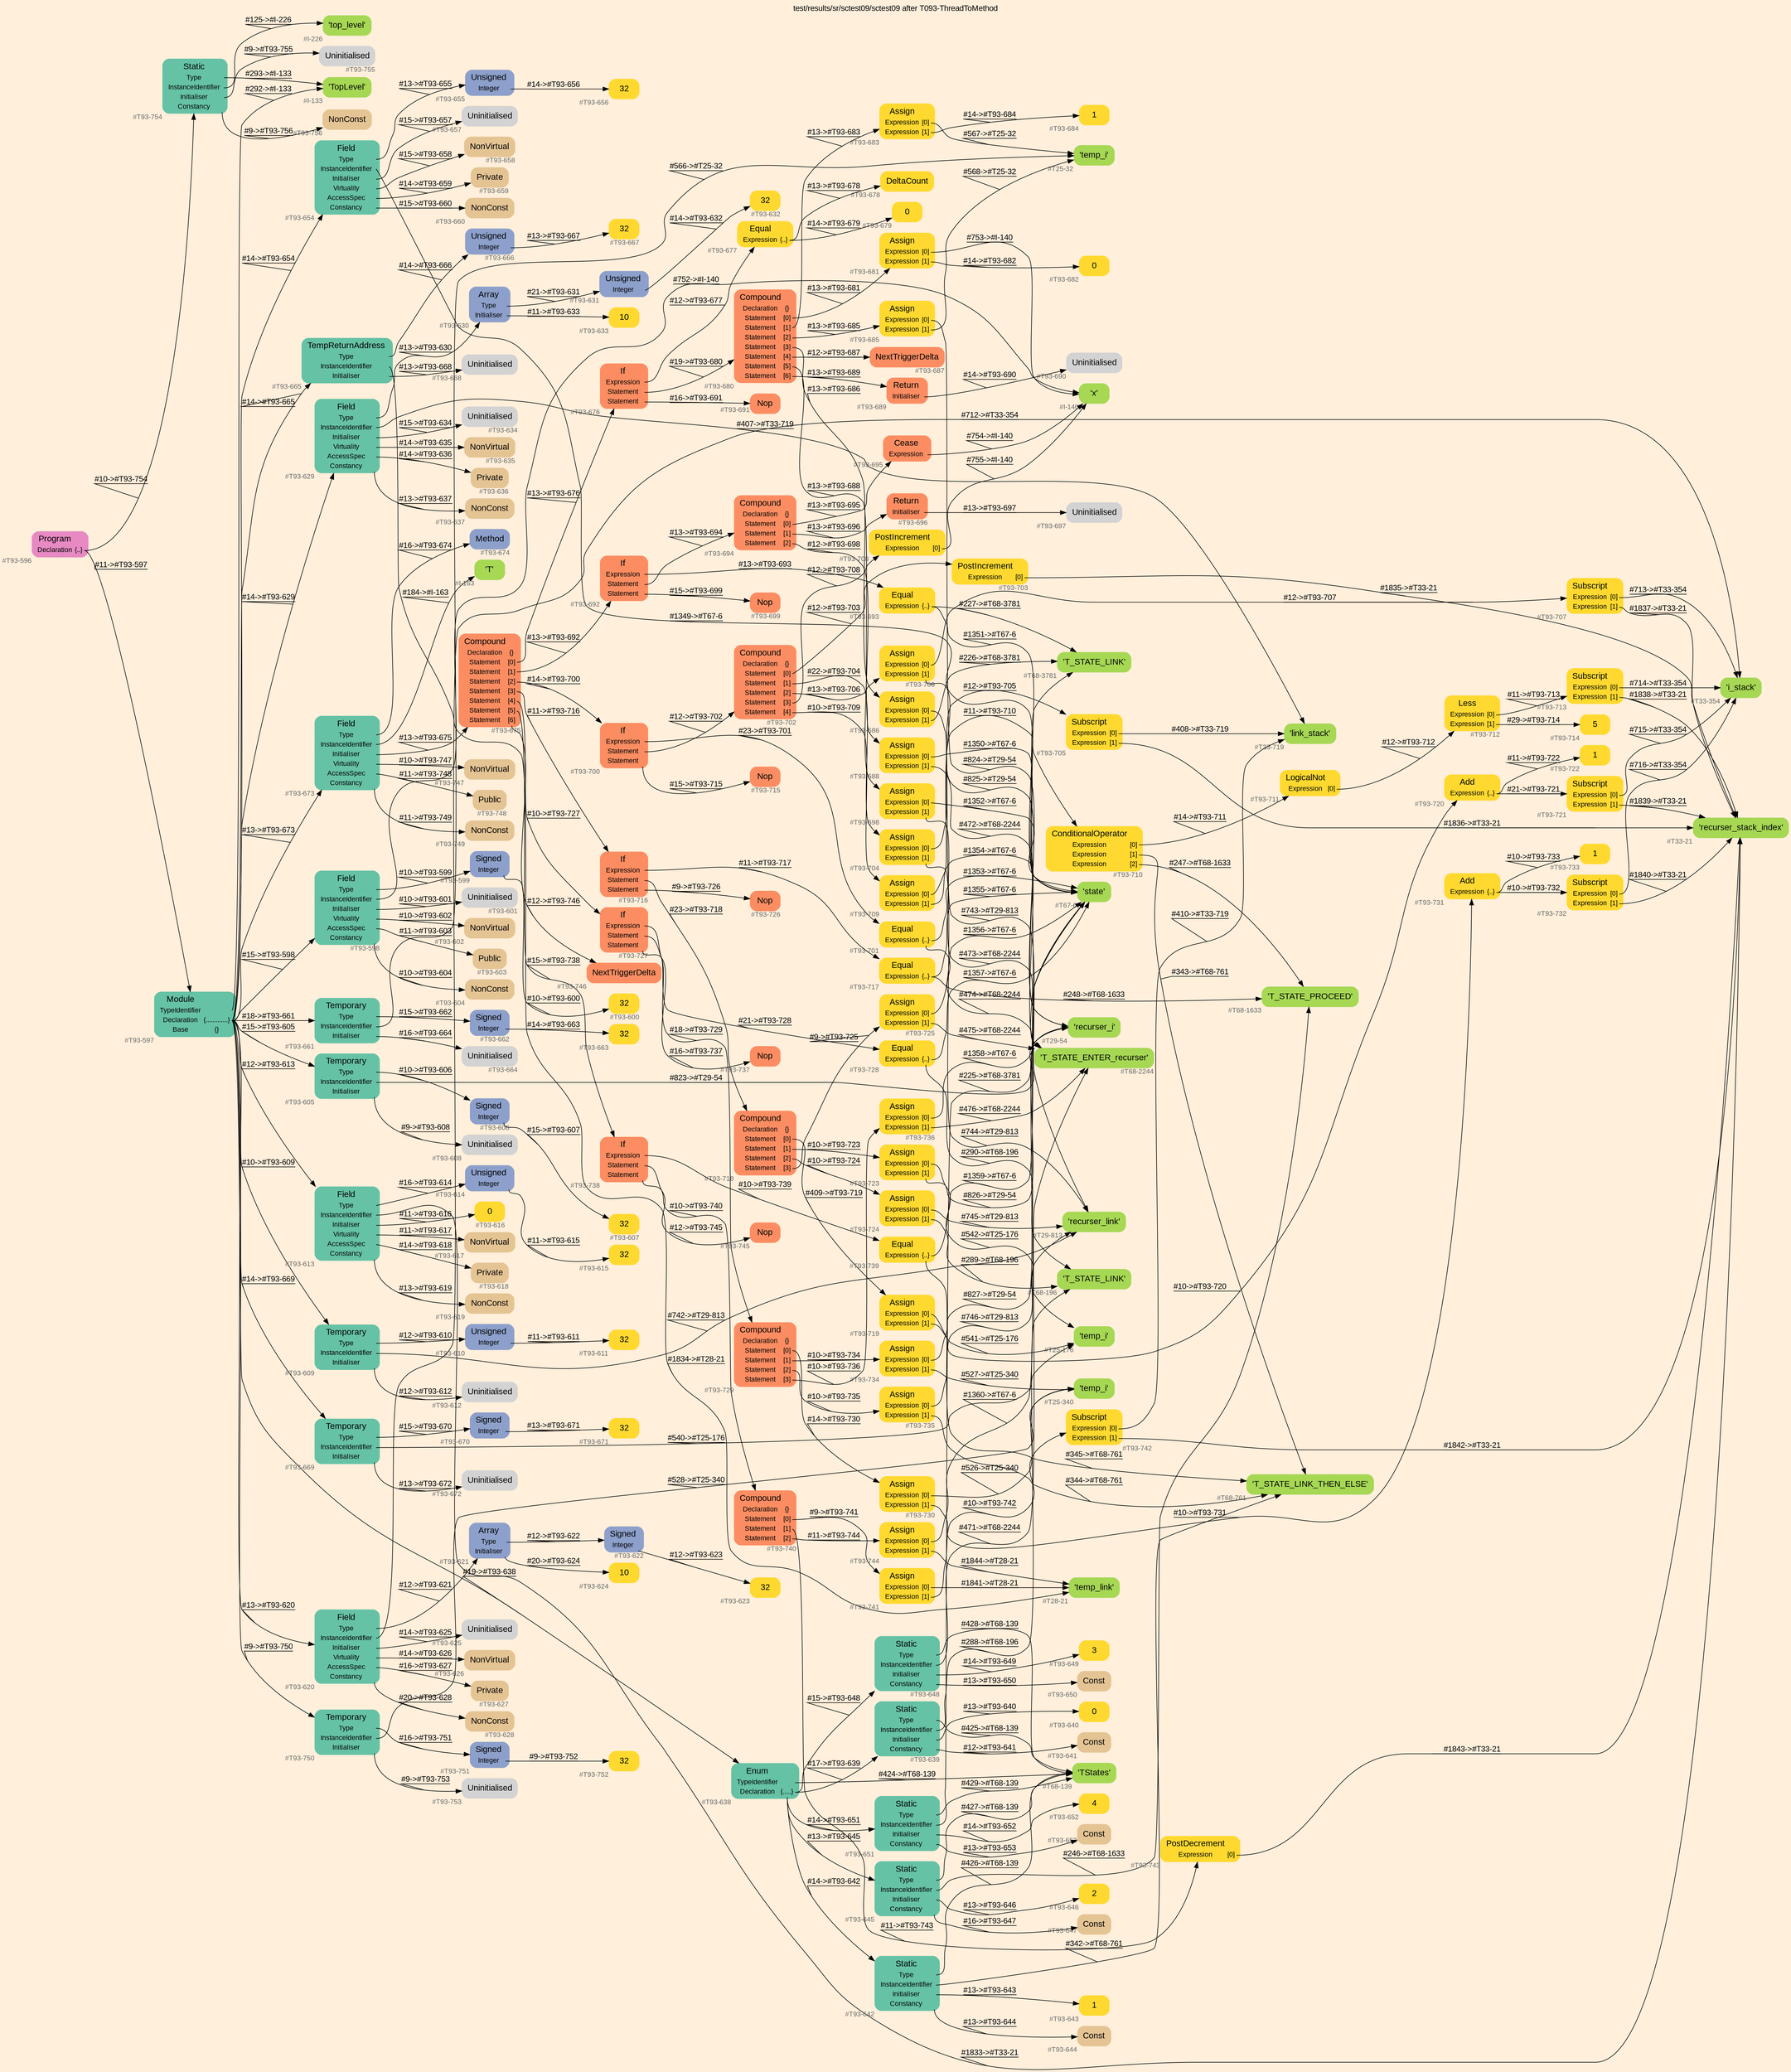 digraph "test/results/sr/sctest09/sctest09 after T093-ThreadToMethod" {
label = "test/results/sr/sctest09/sctest09 after T093-ThreadToMethod"
labelloc = t
graph [
    rankdir = "LR"
    ranksep = 0.3
    bgcolor = antiquewhite1
    color = black
    fontcolor = black
    fontname = "Arial"
];
node [
    fontname = "Arial"
];
edge [
    fontname = "Arial"
];

// -------------------- node figure --------------------
// -------- block #T93-596 ----------
"#T93-596" [
    fillcolor = "/set28/4"
    xlabel = "#T93-596"
    fontsize = "12"
    fontcolor = grey40
    shape = "plaintext"
    label = <<TABLE BORDER="0" CELLBORDER="0" CELLSPACING="0">
     <TR><TD><FONT COLOR="black" POINT-SIZE="15">Program</FONT></TD></TR>
     <TR><TD><FONT COLOR="black" POINT-SIZE="12">Declaration</FONT></TD><TD PORT="port0"><FONT COLOR="black" POINT-SIZE="12">{..}</FONT></TD></TR>
    </TABLE>>
    style = "rounded,filled"
];

// -------- block #T93-597 ----------
"#T93-597" [
    fillcolor = "/set28/1"
    xlabel = "#T93-597"
    fontsize = "12"
    fontcolor = grey40
    shape = "plaintext"
    label = <<TABLE BORDER="0" CELLBORDER="0" CELLSPACING="0">
     <TR><TD><FONT COLOR="black" POINT-SIZE="15">Module</FONT></TD></TR>
     <TR><TD><FONT COLOR="black" POINT-SIZE="12">TypeIdentifier</FONT></TD><TD PORT="port0"></TD></TR>
     <TR><TD><FONT COLOR="black" POINT-SIZE="12">Declaration</FONT></TD><TD PORT="port1"><FONT COLOR="black" POINT-SIZE="12">{.............}</FONT></TD></TR>
     <TR><TD><FONT COLOR="black" POINT-SIZE="12">Base</FONT></TD><TD PORT="port2"><FONT COLOR="black" POINT-SIZE="12">{}</FONT></TD></TR>
    </TABLE>>
    style = "rounded,filled"
];

// -------- block #I-133 ----------
"#I-133" [
    fillcolor = "/set28/5"
    xlabel = "#I-133"
    fontsize = "12"
    fontcolor = grey40
    shape = "plaintext"
    label = <<TABLE BORDER="0" CELLBORDER="0" CELLSPACING="0">
     <TR><TD><FONT COLOR="black" POINT-SIZE="15">'TopLevel'</FONT></TD></TR>
    </TABLE>>
    style = "rounded,filled"
];

// -------- block #T93-598 ----------
"#T93-598" [
    fillcolor = "/set28/1"
    xlabel = "#T93-598"
    fontsize = "12"
    fontcolor = grey40
    shape = "plaintext"
    label = <<TABLE BORDER="0" CELLBORDER="0" CELLSPACING="0">
     <TR><TD><FONT COLOR="black" POINT-SIZE="15">Field</FONT></TD></TR>
     <TR><TD><FONT COLOR="black" POINT-SIZE="12">Type</FONT></TD><TD PORT="port0"></TD></TR>
     <TR><TD><FONT COLOR="black" POINT-SIZE="12">InstanceIdentifier</FONT></TD><TD PORT="port1"></TD></TR>
     <TR><TD><FONT COLOR="black" POINT-SIZE="12">Initialiser</FONT></TD><TD PORT="port2"></TD></TR>
     <TR><TD><FONT COLOR="black" POINT-SIZE="12">Virtuality</FONT></TD><TD PORT="port3"></TD></TR>
     <TR><TD><FONT COLOR="black" POINT-SIZE="12">AccessSpec</FONT></TD><TD PORT="port4"></TD></TR>
     <TR><TD><FONT COLOR="black" POINT-SIZE="12">Constancy</FONT></TD><TD PORT="port5"></TD></TR>
    </TABLE>>
    style = "rounded,filled"
];

// -------- block #T93-599 ----------
"#T93-599" [
    fillcolor = "/set28/3"
    xlabel = "#T93-599"
    fontsize = "12"
    fontcolor = grey40
    shape = "plaintext"
    label = <<TABLE BORDER="0" CELLBORDER="0" CELLSPACING="0">
     <TR><TD><FONT COLOR="black" POINT-SIZE="15">Signed</FONT></TD></TR>
     <TR><TD><FONT COLOR="black" POINT-SIZE="12">Integer</FONT></TD><TD PORT="port0"></TD></TR>
    </TABLE>>
    style = "rounded,filled"
];

// -------- block #T93-600 ----------
"#T93-600" [
    fillcolor = "/set28/6"
    xlabel = "#T93-600"
    fontsize = "12"
    fontcolor = grey40
    shape = "plaintext"
    label = <<TABLE BORDER="0" CELLBORDER="0" CELLSPACING="0">
     <TR><TD><FONT COLOR="black" POINT-SIZE="15">32</FONT></TD></TR>
    </TABLE>>
    style = "rounded,filled"
];

// -------- block #I-140 ----------
"#I-140" [
    fillcolor = "/set28/5"
    xlabel = "#I-140"
    fontsize = "12"
    fontcolor = grey40
    shape = "plaintext"
    label = <<TABLE BORDER="0" CELLBORDER="0" CELLSPACING="0">
     <TR><TD><FONT COLOR="black" POINT-SIZE="15">'x'</FONT></TD></TR>
    </TABLE>>
    style = "rounded,filled"
];

// -------- block #T93-601 ----------
"#T93-601" [
    xlabel = "#T93-601"
    fontsize = "12"
    fontcolor = grey40
    shape = "plaintext"
    label = <<TABLE BORDER="0" CELLBORDER="0" CELLSPACING="0">
     <TR><TD><FONT COLOR="black" POINT-SIZE="15">Uninitialised</FONT></TD></TR>
    </TABLE>>
    style = "rounded,filled"
];

// -------- block #T93-602 ----------
"#T93-602" [
    fillcolor = "/set28/7"
    xlabel = "#T93-602"
    fontsize = "12"
    fontcolor = grey40
    shape = "plaintext"
    label = <<TABLE BORDER="0" CELLBORDER="0" CELLSPACING="0">
     <TR><TD><FONT COLOR="black" POINT-SIZE="15">NonVirtual</FONT></TD></TR>
    </TABLE>>
    style = "rounded,filled"
];

// -------- block #T93-603 ----------
"#T93-603" [
    fillcolor = "/set28/7"
    xlabel = "#T93-603"
    fontsize = "12"
    fontcolor = grey40
    shape = "plaintext"
    label = <<TABLE BORDER="0" CELLBORDER="0" CELLSPACING="0">
     <TR><TD><FONT COLOR="black" POINT-SIZE="15">Public</FONT></TD></TR>
    </TABLE>>
    style = "rounded,filled"
];

// -------- block #T93-604 ----------
"#T93-604" [
    fillcolor = "/set28/7"
    xlabel = "#T93-604"
    fontsize = "12"
    fontcolor = grey40
    shape = "plaintext"
    label = <<TABLE BORDER="0" CELLBORDER="0" CELLSPACING="0">
     <TR><TD><FONT COLOR="black" POINT-SIZE="15">NonConst</FONT></TD></TR>
    </TABLE>>
    style = "rounded,filled"
];

// -------- block #T93-605 ----------
"#T93-605" [
    fillcolor = "/set28/1"
    xlabel = "#T93-605"
    fontsize = "12"
    fontcolor = grey40
    shape = "plaintext"
    label = <<TABLE BORDER="0" CELLBORDER="0" CELLSPACING="0">
     <TR><TD><FONT COLOR="black" POINT-SIZE="15">Temporary</FONT></TD></TR>
     <TR><TD><FONT COLOR="black" POINT-SIZE="12">Type</FONT></TD><TD PORT="port0"></TD></TR>
     <TR><TD><FONT COLOR="black" POINT-SIZE="12">InstanceIdentifier</FONT></TD><TD PORT="port1"></TD></TR>
     <TR><TD><FONT COLOR="black" POINT-SIZE="12">Initialiser</FONT></TD><TD PORT="port2"></TD></TR>
    </TABLE>>
    style = "rounded,filled"
];

// -------- block #T93-606 ----------
"#T93-606" [
    fillcolor = "/set28/3"
    xlabel = "#T93-606"
    fontsize = "12"
    fontcolor = grey40
    shape = "plaintext"
    label = <<TABLE BORDER="0" CELLBORDER="0" CELLSPACING="0">
     <TR><TD><FONT COLOR="black" POINT-SIZE="15">Signed</FONT></TD></TR>
     <TR><TD><FONT COLOR="black" POINT-SIZE="12">Integer</FONT></TD><TD PORT="port0"></TD></TR>
    </TABLE>>
    style = "rounded,filled"
];

// -------- block #T93-607 ----------
"#T93-607" [
    fillcolor = "/set28/6"
    xlabel = "#T93-607"
    fontsize = "12"
    fontcolor = grey40
    shape = "plaintext"
    label = <<TABLE BORDER="0" CELLBORDER="0" CELLSPACING="0">
     <TR><TD><FONT COLOR="black" POINT-SIZE="15">32</FONT></TD></TR>
    </TABLE>>
    style = "rounded,filled"
];

// -------- block #T29-54 ----------
"#T29-54" [
    fillcolor = "/set28/5"
    xlabel = "#T29-54"
    fontsize = "12"
    fontcolor = grey40
    shape = "plaintext"
    label = <<TABLE BORDER="0" CELLBORDER="0" CELLSPACING="0">
     <TR><TD><FONT COLOR="black" POINT-SIZE="15">'recurser_i'</FONT></TD></TR>
    </TABLE>>
    style = "rounded,filled"
];

// -------- block #T93-608 ----------
"#T93-608" [
    xlabel = "#T93-608"
    fontsize = "12"
    fontcolor = grey40
    shape = "plaintext"
    label = <<TABLE BORDER="0" CELLBORDER="0" CELLSPACING="0">
     <TR><TD><FONT COLOR="black" POINT-SIZE="15">Uninitialised</FONT></TD></TR>
    </TABLE>>
    style = "rounded,filled"
];

// -------- block #T93-609 ----------
"#T93-609" [
    fillcolor = "/set28/1"
    xlabel = "#T93-609"
    fontsize = "12"
    fontcolor = grey40
    shape = "plaintext"
    label = <<TABLE BORDER="0" CELLBORDER="0" CELLSPACING="0">
     <TR><TD><FONT COLOR="black" POINT-SIZE="15">Temporary</FONT></TD></TR>
     <TR><TD><FONT COLOR="black" POINT-SIZE="12">Type</FONT></TD><TD PORT="port0"></TD></TR>
     <TR><TD><FONT COLOR="black" POINT-SIZE="12">InstanceIdentifier</FONT></TD><TD PORT="port1"></TD></TR>
     <TR><TD><FONT COLOR="black" POINT-SIZE="12">Initialiser</FONT></TD><TD PORT="port2"></TD></TR>
    </TABLE>>
    style = "rounded,filled"
];

// -------- block #T93-610 ----------
"#T93-610" [
    fillcolor = "/set28/3"
    xlabel = "#T93-610"
    fontsize = "12"
    fontcolor = grey40
    shape = "plaintext"
    label = <<TABLE BORDER="0" CELLBORDER="0" CELLSPACING="0">
     <TR><TD><FONT COLOR="black" POINT-SIZE="15">Unsigned</FONT></TD></TR>
     <TR><TD><FONT COLOR="black" POINT-SIZE="12">Integer</FONT></TD><TD PORT="port0"></TD></TR>
    </TABLE>>
    style = "rounded,filled"
];

// -------- block #T93-611 ----------
"#T93-611" [
    fillcolor = "/set28/6"
    xlabel = "#T93-611"
    fontsize = "12"
    fontcolor = grey40
    shape = "plaintext"
    label = <<TABLE BORDER="0" CELLBORDER="0" CELLSPACING="0">
     <TR><TD><FONT COLOR="black" POINT-SIZE="15">32</FONT></TD></TR>
    </TABLE>>
    style = "rounded,filled"
];

// -------- block #T29-813 ----------
"#T29-813" [
    fillcolor = "/set28/5"
    xlabel = "#T29-813"
    fontsize = "12"
    fontcolor = grey40
    shape = "plaintext"
    label = <<TABLE BORDER="0" CELLBORDER="0" CELLSPACING="0">
     <TR><TD><FONT COLOR="black" POINT-SIZE="15">'recurser_link'</FONT></TD></TR>
    </TABLE>>
    style = "rounded,filled"
];

// -------- block #T93-612 ----------
"#T93-612" [
    xlabel = "#T93-612"
    fontsize = "12"
    fontcolor = grey40
    shape = "plaintext"
    label = <<TABLE BORDER="0" CELLBORDER="0" CELLSPACING="0">
     <TR><TD><FONT COLOR="black" POINT-SIZE="15">Uninitialised</FONT></TD></TR>
    </TABLE>>
    style = "rounded,filled"
];

// -------- block #T93-613 ----------
"#T93-613" [
    fillcolor = "/set28/1"
    xlabel = "#T93-613"
    fontsize = "12"
    fontcolor = grey40
    shape = "plaintext"
    label = <<TABLE BORDER="0" CELLBORDER="0" CELLSPACING="0">
     <TR><TD><FONT COLOR="black" POINT-SIZE="15">Field</FONT></TD></TR>
     <TR><TD><FONT COLOR="black" POINT-SIZE="12">Type</FONT></TD><TD PORT="port0"></TD></TR>
     <TR><TD><FONT COLOR="black" POINT-SIZE="12">InstanceIdentifier</FONT></TD><TD PORT="port1"></TD></TR>
     <TR><TD><FONT COLOR="black" POINT-SIZE="12">Initialiser</FONT></TD><TD PORT="port2"></TD></TR>
     <TR><TD><FONT COLOR="black" POINT-SIZE="12">Virtuality</FONT></TD><TD PORT="port3"></TD></TR>
     <TR><TD><FONT COLOR="black" POINT-SIZE="12">AccessSpec</FONT></TD><TD PORT="port4"></TD></TR>
     <TR><TD><FONT COLOR="black" POINT-SIZE="12">Constancy</FONT></TD><TD PORT="port5"></TD></TR>
    </TABLE>>
    style = "rounded,filled"
];

// -------- block #T93-614 ----------
"#T93-614" [
    fillcolor = "/set28/3"
    xlabel = "#T93-614"
    fontsize = "12"
    fontcolor = grey40
    shape = "plaintext"
    label = <<TABLE BORDER="0" CELLBORDER="0" CELLSPACING="0">
     <TR><TD><FONT COLOR="black" POINT-SIZE="15">Unsigned</FONT></TD></TR>
     <TR><TD><FONT COLOR="black" POINT-SIZE="12">Integer</FONT></TD><TD PORT="port0"></TD></TR>
    </TABLE>>
    style = "rounded,filled"
];

// -------- block #T93-615 ----------
"#T93-615" [
    fillcolor = "/set28/6"
    xlabel = "#T93-615"
    fontsize = "12"
    fontcolor = grey40
    shape = "plaintext"
    label = <<TABLE BORDER="0" CELLBORDER="0" CELLSPACING="0">
     <TR><TD><FONT COLOR="black" POINT-SIZE="15">32</FONT></TD></TR>
    </TABLE>>
    style = "rounded,filled"
];

// -------- block #T33-21 ----------
"#T33-21" [
    fillcolor = "/set28/5"
    xlabel = "#T33-21"
    fontsize = "12"
    fontcolor = grey40
    shape = "plaintext"
    label = <<TABLE BORDER="0" CELLBORDER="0" CELLSPACING="0">
     <TR><TD><FONT COLOR="black" POINT-SIZE="15">'recurser_stack_index'</FONT></TD></TR>
    </TABLE>>
    style = "rounded,filled"
];

// -------- block #T93-616 ----------
"#T93-616" [
    fillcolor = "/set28/6"
    xlabel = "#T93-616"
    fontsize = "12"
    fontcolor = grey40
    shape = "plaintext"
    label = <<TABLE BORDER="0" CELLBORDER="0" CELLSPACING="0">
     <TR><TD><FONT COLOR="black" POINT-SIZE="15">0</FONT></TD></TR>
    </TABLE>>
    style = "rounded,filled"
];

// -------- block #T93-617 ----------
"#T93-617" [
    fillcolor = "/set28/7"
    xlabel = "#T93-617"
    fontsize = "12"
    fontcolor = grey40
    shape = "plaintext"
    label = <<TABLE BORDER="0" CELLBORDER="0" CELLSPACING="0">
     <TR><TD><FONT COLOR="black" POINT-SIZE="15">NonVirtual</FONT></TD></TR>
    </TABLE>>
    style = "rounded,filled"
];

// -------- block #T93-618 ----------
"#T93-618" [
    fillcolor = "/set28/7"
    xlabel = "#T93-618"
    fontsize = "12"
    fontcolor = grey40
    shape = "plaintext"
    label = <<TABLE BORDER="0" CELLBORDER="0" CELLSPACING="0">
     <TR><TD><FONT COLOR="black" POINT-SIZE="15">Private</FONT></TD></TR>
    </TABLE>>
    style = "rounded,filled"
];

// -------- block #T93-619 ----------
"#T93-619" [
    fillcolor = "/set28/7"
    xlabel = "#T93-619"
    fontsize = "12"
    fontcolor = grey40
    shape = "plaintext"
    label = <<TABLE BORDER="0" CELLBORDER="0" CELLSPACING="0">
     <TR><TD><FONT COLOR="black" POINT-SIZE="15">NonConst</FONT></TD></TR>
    </TABLE>>
    style = "rounded,filled"
];

// -------- block #T93-620 ----------
"#T93-620" [
    fillcolor = "/set28/1"
    xlabel = "#T93-620"
    fontsize = "12"
    fontcolor = grey40
    shape = "plaintext"
    label = <<TABLE BORDER="0" CELLBORDER="0" CELLSPACING="0">
     <TR><TD><FONT COLOR="black" POINT-SIZE="15">Field</FONT></TD></TR>
     <TR><TD><FONT COLOR="black" POINT-SIZE="12">Type</FONT></TD><TD PORT="port0"></TD></TR>
     <TR><TD><FONT COLOR="black" POINT-SIZE="12">InstanceIdentifier</FONT></TD><TD PORT="port1"></TD></TR>
     <TR><TD><FONT COLOR="black" POINT-SIZE="12">Initialiser</FONT></TD><TD PORT="port2"></TD></TR>
     <TR><TD><FONT COLOR="black" POINT-SIZE="12">Virtuality</FONT></TD><TD PORT="port3"></TD></TR>
     <TR><TD><FONT COLOR="black" POINT-SIZE="12">AccessSpec</FONT></TD><TD PORT="port4"></TD></TR>
     <TR><TD><FONT COLOR="black" POINT-SIZE="12">Constancy</FONT></TD><TD PORT="port5"></TD></TR>
    </TABLE>>
    style = "rounded,filled"
];

// -------- block #T93-621 ----------
"#T93-621" [
    fillcolor = "/set28/3"
    xlabel = "#T93-621"
    fontsize = "12"
    fontcolor = grey40
    shape = "plaintext"
    label = <<TABLE BORDER="0" CELLBORDER="0" CELLSPACING="0">
     <TR><TD><FONT COLOR="black" POINT-SIZE="15">Array</FONT></TD></TR>
     <TR><TD><FONT COLOR="black" POINT-SIZE="12">Type</FONT></TD><TD PORT="port0"></TD></TR>
     <TR><TD><FONT COLOR="black" POINT-SIZE="12">Initialiser</FONT></TD><TD PORT="port1"></TD></TR>
    </TABLE>>
    style = "rounded,filled"
];

// -------- block #T93-622 ----------
"#T93-622" [
    fillcolor = "/set28/3"
    xlabel = "#T93-622"
    fontsize = "12"
    fontcolor = grey40
    shape = "plaintext"
    label = <<TABLE BORDER="0" CELLBORDER="0" CELLSPACING="0">
     <TR><TD><FONT COLOR="black" POINT-SIZE="15">Signed</FONT></TD></TR>
     <TR><TD><FONT COLOR="black" POINT-SIZE="12">Integer</FONT></TD><TD PORT="port0"></TD></TR>
    </TABLE>>
    style = "rounded,filled"
];

// -------- block #T93-623 ----------
"#T93-623" [
    fillcolor = "/set28/6"
    xlabel = "#T93-623"
    fontsize = "12"
    fontcolor = grey40
    shape = "plaintext"
    label = <<TABLE BORDER="0" CELLBORDER="0" CELLSPACING="0">
     <TR><TD><FONT COLOR="black" POINT-SIZE="15">32</FONT></TD></TR>
    </TABLE>>
    style = "rounded,filled"
];

// -------- block #T93-624 ----------
"#T93-624" [
    fillcolor = "/set28/6"
    xlabel = "#T93-624"
    fontsize = "12"
    fontcolor = grey40
    shape = "plaintext"
    label = <<TABLE BORDER="0" CELLBORDER="0" CELLSPACING="0">
     <TR><TD><FONT COLOR="black" POINT-SIZE="15">10</FONT></TD></TR>
    </TABLE>>
    style = "rounded,filled"
];

// -------- block #T33-354 ----------
"#T33-354" [
    fillcolor = "/set28/5"
    xlabel = "#T33-354"
    fontsize = "12"
    fontcolor = grey40
    shape = "plaintext"
    label = <<TABLE BORDER="0" CELLBORDER="0" CELLSPACING="0">
     <TR><TD><FONT COLOR="black" POINT-SIZE="15">'i_stack'</FONT></TD></TR>
    </TABLE>>
    style = "rounded,filled"
];

// -------- block #T93-625 ----------
"#T93-625" [
    xlabel = "#T93-625"
    fontsize = "12"
    fontcolor = grey40
    shape = "plaintext"
    label = <<TABLE BORDER="0" CELLBORDER="0" CELLSPACING="0">
     <TR><TD><FONT COLOR="black" POINT-SIZE="15">Uninitialised</FONT></TD></TR>
    </TABLE>>
    style = "rounded,filled"
];

// -------- block #T93-626 ----------
"#T93-626" [
    fillcolor = "/set28/7"
    xlabel = "#T93-626"
    fontsize = "12"
    fontcolor = grey40
    shape = "plaintext"
    label = <<TABLE BORDER="0" CELLBORDER="0" CELLSPACING="0">
     <TR><TD><FONT COLOR="black" POINT-SIZE="15">NonVirtual</FONT></TD></TR>
    </TABLE>>
    style = "rounded,filled"
];

// -------- block #T93-627 ----------
"#T93-627" [
    fillcolor = "/set28/7"
    xlabel = "#T93-627"
    fontsize = "12"
    fontcolor = grey40
    shape = "plaintext"
    label = <<TABLE BORDER="0" CELLBORDER="0" CELLSPACING="0">
     <TR><TD><FONT COLOR="black" POINT-SIZE="15">Private</FONT></TD></TR>
    </TABLE>>
    style = "rounded,filled"
];

// -------- block #T93-628 ----------
"#T93-628" [
    fillcolor = "/set28/7"
    xlabel = "#T93-628"
    fontsize = "12"
    fontcolor = grey40
    shape = "plaintext"
    label = <<TABLE BORDER="0" CELLBORDER="0" CELLSPACING="0">
     <TR><TD><FONT COLOR="black" POINT-SIZE="15">NonConst</FONT></TD></TR>
    </TABLE>>
    style = "rounded,filled"
];

// -------- block #T93-629 ----------
"#T93-629" [
    fillcolor = "/set28/1"
    xlabel = "#T93-629"
    fontsize = "12"
    fontcolor = grey40
    shape = "plaintext"
    label = <<TABLE BORDER="0" CELLBORDER="0" CELLSPACING="0">
     <TR><TD><FONT COLOR="black" POINT-SIZE="15">Field</FONT></TD></TR>
     <TR><TD><FONT COLOR="black" POINT-SIZE="12">Type</FONT></TD><TD PORT="port0"></TD></TR>
     <TR><TD><FONT COLOR="black" POINT-SIZE="12">InstanceIdentifier</FONT></TD><TD PORT="port1"></TD></TR>
     <TR><TD><FONT COLOR="black" POINT-SIZE="12">Initialiser</FONT></TD><TD PORT="port2"></TD></TR>
     <TR><TD><FONT COLOR="black" POINT-SIZE="12">Virtuality</FONT></TD><TD PORT="port3"></TD></TR>
     <TR><TD><FONT COLOR="black" POINT-SIZE="12">AccessSpec</FONT></TD><TD PORT="port4"></TD></TR>
     <TR><TD><FONT COLOR="black" POINT-SIZE="12">Constancy</FONT></TD><TD PORT="port5"></TD></TR>
    </TABLE>>
    style = "rounded,filled"
];

// -------- block #T93-630 ----------
"#T93-630" [
    fillcolor = "/set28/3"
    xlabel = "#T93-630"
    fontsize = "12"
    fontcolor = grey40
    shape = "plaintext"
    label = <<TABLE BORDER="0" CELLBORDER="0" CELLSPACING="0">
     <TR><TD><FONT COLOR="black" POINT-SIZE="15">Array</FONT></TD></TR>
     <TR><TD><FONT COLOR="black" POINT-SIZE="12">Type</FONT></TD><TD PORT="port0"></TD></TR>
     <TR><TD><FONT COLOR="black" POINT-SIZE="12">Initialiser</FONT></TD><TD PORT="port1"></TD></TR>
    </TABLE>>
    style = "rounded,filled"
];

// -------- block #T93-631 ----------
"#T93-631" [
    fillcolor = "/set28/3"
    xlabel = "#T93-631"
    fontsize = "12"
    fontcolor = grey40
    shape = "plaintext"
    label = <<TABLE BORDER="0" CELLBORDER="0" CELLSPACING="0">
     <TR><TD><FONT COLOR="black" POINT-SIZE="15">Unsigned</FONT></TD></TR>
     <TR><TD><FONT COLOR="black" POINT-SIZE="12">Integer</FONT></TD><TD PORT="port0"></TD></TR>
    </TABLE>>
    style = "rounded,filled"
];

// -------- block #T93-632 ----------
"#T93-632" [
    fillcolor = "/set28/6"
    xlabel = "#T93-632"
    fontsize = "12"
    fontcolor = grey40
    shape = "plaintext"
    label = <<TABLE BORDER="0" CELLBORDER="0" CELLSPACING="0">
     <TR><TD><FONT COLOR="black" POINT-SIZE="15">32</FONT></TD></TR>
    </TABLE>>
    style = "rounded,filled"
];

// -------- block #T93-633 ----------
"#T93-633" [
    fillcolor = "/set28/6"
    xlabel = "#T93-633"
    fontsize = "12"
    fontcolor = grey40
    shape = "plaintext"
    label = <<TABLE BORDER="0" CELLBORDER="0" CELLSPACING="0">
     <TR><TD><FONT COLOR="black" POINT-SIZE="15">10</FONT></TD></TR>
    </TABLE>>
    style = "rounded,filled"
];

// -------- block #T33-719 ----------
"#T33-719" [
    fillcolor = "/set28/5"
    xlabel = "#T33-719"
    fontsize = "12"
    fontcolor = grey40
    shape = "plaintext"
    label = <<TABLE BORDER="0" CELLBORDER="0" CELLSPACING="0">
     <TR><TD><FONT COLOR="black" POINT-SIZE="15">'link_stack'</FONT></TD></TR>
    </TABLE>>
    style = "rounded,filled"
];

// -------- block #T93-634 ----------
"#T93-634" [
    xlabel = "#T93-634"
    fontsize = "12"
    fontcolor = grey40
    shape = "plaintext"
    label = <<TABLE BORDER="0" CELLBORDER="0" CELLSPACING="0">
     <TR><TD><FONT COLOR="black" POINT-SIZE="15">Uninitialised</FONT></TD></TR>
    </TABLE>>
    style = "rounded,filled"
];

// -------- block #T93-635 ----------
"#T93-635" [
    fillcolor = "/set28/7"
    xlabel = "#T93-635"
    fontsize = "12"
    fontcolor = grey40
    shape = "plaintext"
    label = <<TABLE BORDER="0" CELLBORDER="0" CELLSPACING="0">
     <TR><TD><FONT COLOR="black" POINT-SIZE="15">NonVirtual</FONT></TD></TR>
    </TABLE>>
    style = "rounded,filled"
];

// -------- block #T93-636 ----------
"#T93-636" [
    fillcolor = "/set28/7"
    xlabel = "#T93-636"
    fontsize = "12"
    fontcolor = grey40
    shape = "plaintext"
    label = <<TABLE BORDER="0" CELLBORDER="0" CELLSPACING="0">
     <TR><TD><FONT COLOR="black" POINT-SIZE="15">Private</FONT></TD></TR>
    </TABLE>>
    style = "rounded,filled"
];

// -------- block #T93-637 ----------
"#T93-637" [
    fillcolor = "/set28/7"
    xlabel = "#T93-637"
    fontsize = "12"
    fontcolor = grey40
    shape = "plaintext"
    label = <<TABLE BORDER="0" CELLBORDER="0" CELLSPACING="0">
     <TR><TD><FONT COLOR="black" POINT-SIZE="15">NonConst</FONT></TD></TR>
    </TABLE>>
    style = "rounded,filled"
];

// -------- block #T93-638 ----------
"#T93-638" [
    fillcolor = "/set28/1"
    xlabel = "#T93-638"
    fontsize = "12"
    fontcolor = grey40
    shape = "plaintext"
    label = <<TABLE BORDER="0" CELLBORDER="0" CELLSPACING="0">
     <TR><TD><FONT COLOR="black" POINT-SIZE="15">Enum</FONT></TD></TR>
     <TR><TD><FONT COLOR="black" POINT-SIZE="12">TypeIdentifier</FONT></TD><TD PORT="port0"></TD></TR>
     <TR><TD><FONT COLOR="black" POINT-SIZE="12">Declaration</FONT></TD><TD PORT="port1"><FONT COLOR="black" POINT-SIZE="12">{.....}</FONT></TD></TR>
    </TABLE>>
    style = "rounded,filled"
];

// -------- block #T68-139 ----------
"#T68-139" [
    fillcolor = "/set28/5"
    xlabel = "#T68-139"
    fontsize = "12"
    fontcolor = grey40
    shape = "plaintext"
    label = <<TABLE BORDER="0" CELLBORDER="0" CELLSPACING="0">
     <TR><TD><FONT COLOR="black" POINT-SIZE="15">'TStates'</FONT></TD></TR>
    </TABLE>>
    style = "rounded,filled"
];

// -------- block #T93-639 ----------
"#T93-639" [
    fillcolor = "/set28/1"
    xlabel = "#T93-639"
    fontsize = "12"
    fontcolor = grey40
    shape = "plaintext"
    label = <<TABLE BORDER="0" CELLBORDER="0" CELLSPACING="0">
     <TR><TD><FONT COLOR="black" POINT-SIZE="15">Static</FONT></TD></TR>
     <TR><TD><FONT COLOR="black" POINT-SIZE="12">Type</FONT></TD><TD PORT="port0"></TD></TR>
     <TR><TD><FONT COLOR="black" POINT-SIZE="12">InstanceIdentifier</FONT></TD><TD PORT="port1"></TD></TR>
     <TR><TD><FONT COLOR="black" POINT-SIZE="12">Initialiser</FONT></TD><TD PORT="port2"></TD></TR>
     <TR><TD><FONT COLOR="black" POINT-SIZE="12">Constancy</FONT></TD><TD PORT="port3"></TD></TR>
    </TABLE>>
    style = "rounded,filled"
];

// -------- block #T68-196 ----------
"#T68-196" [
    fillcolor = "/set28/5"
    xlabel = "#T68-196"
    fontsize = "12"
    fontcolor = grey40
    shape = "plaintext"
    label = <<TABLE BORDER="0" CELLBORDER="0" CELLSPACING="0">
     <TR><TD><FONT COLOR="black" POINT-SIZE="15">'T_STATE_LINK'</FONT></TD></TR>
    </TABLE>>
    style = "rounded,filled"
];

// -------- block #T93-640 ----------
"#T93-640" [
    fillcolor = "/set28/6"
    xlabel = "#T93-640"
    fontsize = "12"
    fontcolor = grey40
    shape = "plaintext"
    label = <<TABLE BORDER="0" CELLBORDER="0" CELLSPACING="0">
     <TR><TD><FONT COLOR="black" POINT-SIZE="15">0</FONT></TD></TR>
    </TABLE>>
    style = "rounded,filled"
];

// -------- block #T93-641 ----------
"#T93-641" [
    fillcolor = "/set28/7"
    xlabel = "#T93-641"
    fontsize = "12"
    fontcolor = grey40
    shape = "plaintext"
    label = <<TABLE BORDER="0" CELLBORDER="0" CELLSPACING="0">
     <TR><TD><FONT COLOR="black" POINT-SIZE="15">Const</FONT></TD></TR>
    </TABLE>>
    style = "rounded,filled"
];

// -------- block #T93-642 ----------
"#T93-642" [
    fillcolor = "/set28/1"
    xlabel = "#T93-642"
    fontsize = "12"
    fontcolor = grey40
    shape = "plaintext"
    label = <<TABLE BORDER="0" CELLBORDER="0" CELLSPACING="0">
     <TR><TD><FONT COLOR="black" POINT-SIZE="15">Static</FONT></TD></TR>
     <TR><TD><FONT COLOR="black" POINT-SIZE="12">Type</FONT></TD><TD PORT="port0"></TD></TR>
     <TR><TD><FONT COLOR="black" POINT-SIZE="12">InstanceIdentifier</FONT></TD><TD PORT="port1"></TD></TR>
     <TR><TD><FONT COLOR="black" POINT-SIZE="12">Initialiser</FONT></TD><TD PORT="port2"></TD></TR>
     <TR><TD><FONT COLOR="black" POINT-SIZE="12">Constancy</FONT></TD><TD PORT="port3"></TD></TR>
    </TABLE>>
    style = "rounded,filled"
];

// -------- block #T68-761 ----------
"#T68-761" [
    fillcolor = "/set28/5"
    xlabel = "#T68-761"
    fontsize = "12"
    fontcolor = grey40
    shape = "plaintext"
    label = <<TABLE BORDER="0" CELLBORDER="0" CELLSPACING="0">
     <TR><TD><FONT COLOR="black" POINT-SIZE="15">'T_STATE_LINK_THEN_ELSE'</FONT></TD></TR>
    </TABLE>>
    style = "rounded,filled"
];

// -------- block #T93-643 ----------
"#T93-643" [
    fillcolor = "/set28/6"
    xlabel = "#T93-643"
    fontsize = "12"
    fontcolor = grey40
    shape = "plaintext"
    label = <<TABLE BORDER="0" CELLBORDER="0" CELLSPACING="0">
     <TR><TD><FONT COLOR="black" POINT-SIZE="15">1</FONT></TD></TR>
    </TABLE>>
    style = "rounded,filled"
];

// -------- block #T93-644 ----------
"#T93-644" [
    fillcolor = "/set28/7"
    xlabel = "#T93-644"
    fontsize = "12"
    fontcolor = grey40
    shape = "plaintext"
    label = <<TABLE BORDER="0" CELLBORDER="0" CELLSPACING="0">
     <TR><TD><FONT COLOR="black" POINT-SIZE="15">Const</FONT></TD></TR>
    </TABLE>>
    style = "rounded,filled"
];

// -------- block #T93-645 ----------
"#T93-645" [
    fillcolor = "/set28/1"
    xlabel = "#T93-645"
    fontsize = "12"
    fontcolor = grey40
    shape = "plaintext"
    label = <<TABLE BORDER="0" CELLBORDER="0" CELLSPACING="0">
     <TR><TD><FONT COLOR="black" POINT-SIZE="15">Static</FONT></TD></TR>
     <TR><TD><FONT COLOR="black" POINT-SIZE="12">Type</FONT></TD><TD PORT="port0"></TD></TR>
     <TR><TD><FONT COLOR="black" POINT-SIZE="12">InstanceIdentifier</FONT></TD><TD PORT="port1"></TD></TR>
     <TR><TD><FONT COLOR="black" POINT-SIZE="12">Initialiser</FONT></TD><TD PORT="port2"></TD></TR>
     <TR><TD><FONT COLOR="black" POINT-SIZE="12">Constancy</FONT></TD><TD PORT="port3"></TD></TR>
    </TABLE>>
    style = "rounded,filled"
];

// -------- block #T68-1633 ----------
"#T68-1633" [
    fillcolor = "/set28/5"
    xlabel = "#T68-1633"
    fontsize = "12"
    fontcolor = grey40
    shape = "plaintext"
    label = <<TABLE BORDER="0" CELLBORDER="0" CELLSPACING="0">
     <TR><TD><FONT COLOR="black" POINT-SIZE="15">'T_STATE_PROCEED'</FONT></TD></TR>
    </TABLE>>
    style = "rounded,filled"
];

// -------- block #T93-646 ----------
"#T93-646" [
    fillcolor = "/set28/6"
    xlabel = "#T93-646"
    fontsize = "12"
    fontcolor = grey40
    shape = "plaintext"
    label = <<TABLE BORDER="0" CELLBORDER="0" CELLSPACING="0">
     <TR><TD><FONT COLOR="black" POINT-SIZE="15">2</FONT></TD></TR>
    </TABLE>>
    style = "rounded,filled"
];

// -------- block #T93-647 ----------
"#T93-647" [
    fillcolor = "/set28/7"
    xlabel = "#T93-647"
    fontsize = "12"
    fontcolor = grey40
    shape = "plaintext"
    label = <<TABLE BORDER="0" CELLBORDER="0" CELLSPACING="0">
     <TR><TD><FONT COLOR="black" POINT-SIZE="15">Const</FONT></TD></TR>
    </TABLE>>
    style = "rounded,filled"
];

// -------- block #T93-648 ----------
"#T93-648" [
    fillcolor = "/set28/1"
    xlabel = "#T93-648"
    fontsize = "12"
    fontcolor = grey40
    shape = "plaintext"
    label = <<TABLE BORDER="0" CELLBORDER="0" CELLSPACING="0">
     <TR><TD><FONT COLOR="black" POINT-SIZE="15">Static</FONT></TD></TR>
     <TR><TD><FONT COLOR="black" POINT-SIZE="12">Type</FONT></TD><TD PORT="port0"></TD></TR>
     <TR><TD><FONT COLOR="black" POINT-SIZE="12">InstanceIdentifier</FONT></TD><TD PORT="port1"></TD></TR>
     <TR><TD><FONT COLOR="black" POINT-SIZE="12">Initialiser</FONT></TD><TD PORT="port2"></TD></TR>
     <TR><TD><FONT COLOR="black" POINT-SIZE="12">Constancy</FONT></TD><TD PORT="port3"></TD></TR>
    </TABLE>>
    style = "rounded,filled"
];

// -------- block #T68-2244 ----------
"#T68-2244" [
    fillcolor = "/set28/5"
    xlabel = "#T68-2244"
    fontsize = "12"
    fontcolor = grey40
    shape = "plaintext"
    label = <<TABLE BORDER="0" CELLBORDER="0" CELLSPACING="0">
     <TR><TD><FONT COLOR="black" POINT-SIZE="15">'T_STATE_ENTER_recurser'</FONT></TD></TR>
    </TABLE>>
    style = "rounded,filled"
];

// -------- block #T93-649 ----------
"#T93-649" [
    fillcolor = "/set28/6"
    xlabel = "#T93-649"
    fontsize = "12"
    fontcolor = grey40
    shape = "plaintext"
    label = <<TABLE BORDER="0" CELLBORDER="0" CELLSPACING="0">
     <TR><TD><FONT COLOR="black" POINT-SIZE="15">3</FONT></TD></TR>
    </TABLE>>
    style = "rounded,filled"
];

// -------- block #T93-650 ----------
"#T93-650" [
    fillcolor = "/set28/7"
    xlabel = "#T93-650"
    fontsize = "12"
    fontcolor = grey40
    shape = "plaintext"
    label = <<TABLE BORDER="0" CELLBORDER="0" CELLSPACING="0">
     <TR><TD><FONT COLOR="black" POINT-SIZE="15">Const</FONT></TD></TR>
    </TABLE>>
    style = "rounded,filled"
];

// -------- block #T93-651 ----------
"#T93-651" [
    fillcolor = "/set28/1"
    xlabel = "#T93-651"
    fontsize = "12"
    fontcolor = grey40
    shape = "plaintext"
    label = <<TABLE BORDER="0" CELLBORDER="0" CELLSPACING="0">
     <TR><TD><FONT COLOR="black" POINT-SIZE="15">Static</FONT></TD></TR>
     <TR><TD><FONT COLOR="black" POINT-SIZE="12">Type</FONT></TD><TD PORT="port0"></TD></TR>
     <TR><TD><FONT COLOR="black" POINT-SIZE="12">InstanceIdentifier</FONT></TD><TD PORT="port1"></TD></TR>
     <TR><TD><FONT COLOR="black" POINT-SIZE="12">Initialiser</FONT></TD><TD PORT="port2"></TD></TR>
     <TR><TD><FONT COLOR="black" POINT-SIZE="12">Constancy</FONT></TD><TD PORT="port3"></TD></TR>
    </TABLE>>
    style = "rounded,filled"
];

// -------- block #T68-3781 ----------
"#T68-3781" [
    fillcolor = "/set28/5"
    xlabel = "#T68-3781"
    fontsize = "12"
    fontcolor = grey40
    shape = "plaintext"
    label = <<TABLE BORDER="0" CELLBORDER="0" CELLSPACING="0">
     <TR><TD><FONT COLOR="black" POINT-SIZE="15">'T_STATE_LINK'</FONT></TD></TR>
    </TABLE>>
    style = "rounded,filled"
];

// -------- block #T93-652 ----------
"#T93-652" [
    fillcolor = "/set28/6"
    xlabel = "#T93-652"
    fontsize = "12"
    fontcolor = grey40
    shape = "plaintext"
    label = <<TABLE BORDER="0" CELLBORDER="0" CELLSPACING="0">
     <TR><TD><FONT COLOR="black" POINT-SIZE="15">4</FONT></TD></TR>
    </TABLE>>
    style = "rounded,filled"
];

// -------- block #T93-653 ----------
"#T93-653" [
    fillcolor = "/set28/7"
    xlabel = "#T93-653"
    fontsize = "12"
    fontcolor = grey40
    shape = "plaintext"
    label = <<TABLE BORDER="0" CELLBORDER="0" CELLSPACING="0">
     <TR><TD><FONT COLOR="black" POINT-SIZE="15">Const</FONT></TD></TR>
    </TABLE>>
    style = "rounded,filled"
];

// -------- block #T93-654 ----------
"#T93-654" [
    fillcolor = "/set28/1"
    xlabel = "#T93-654"
    fontsize = "12"
    fontcolor = grey40
    shape = "plaintext"
    label = <<TABLE BORDER="0" CELLBORDER="0" CELLSPACING="0">
     <TR><TD><FONT COLOR="black" POINT-SIZE="15">Field</FONT></TD></TR>
     <TR><TD><FONT COLOR="black" POINT-SIZE="12">Type</FONT></TD><TD PORT="port0"></TD></TR>
     <TR><TD><FONT COLOR="black" POINT-SIZE="12">InstanceIdentifier</FONT></TD><TD PORT="port1"></TD></TR>
     <TR><TD><FONT COLOR="black" POINT-SIZE="12">Initialiser</FONT></TD><TD PORT="port2"></TD></TR>
     <TR><TD><FONT COLOR="black" POINT-SIZE="12">Virtuality</FONT></TD><TD PORT="port3"></TD></TR>
     <TR><TD><FONT COLOR="black" POINT-SIZE="12">AccessSpec</FONT></TD><TD PORT="port4"></TD></TR>
     <TR><TD><FONT COLOR="black" POINT-SIZE="12">Constancy</FONT></TD><TD PORT="port5"></TD></TR>
    </TABLE>>
    style = "rounded,filled"
];

// -------- block #T93-655 ----------
"#T93-655" [
    fillcolor = "/set28/3"
    xlabel = "#T93-655"
    fontsize = "12"
    fontcolor = grey40
    shape = "plaintext"
    label = <<TABLE BORDER="0" CELLBORDER="0" CELLSPACING="0">
     <TR><TD><FONT COLOR="black" POINT-SIZE="15">Unsigned</FONT></TD></TR>
     <TR><TD><FONT COLOR="black" POINT-SIZE="12">Integer</FONT></TD><TD PORT="port0"></TD></TR>
    </TABLE>>
    style = "rounded,filled"
];

// -------- block #T93-656 ----------
"#T93-656" [
    fillcolor = "/set28/6"
    xlabel = "#T93-656"
    fontsize = "12"
    fontcolor = grey40
    shape = "plaintext"
    label = <<TABLE BORDER="0" CELLBORDER="0" CELLSPACING="0">
     <TR><TD><FONT COLOR="black" POINT-SIZE="15">32</FONT></TD></TR>
    </TABLE>>
    style = "rounded,filled"
];

// -------- block #T67-6 ----------
"#T67-6" [
    fillcolor = "/set28/5"
    xlabel = "#T67-6"
    fontsize = "12"
    fontcolor = grey40
    shape = "plaintext"
    label = <<TABLE BORDER="0" CELLBORDER="0" CELLSPACING="0">
     <TR><TD><FONT COLOR="black" POINT-SIZE="15">'state'</FONT></TD></TR>
    </TABLE>>
    style = "rounded,filled"
];

// -------- block #T93-657 ----------
"#T93-657" [
    xlabel = "#T93-657"
    fontsize = "12"
    fontcolor = grey40
    shape = "plaintext"
    label = <<TABLE BORDER="0" CELLBORDER="0" CELLSPACING="0">
     <TR><TD><FONT COLOR="black" POINT-SIZE="15">Uninitialised</FONT></TD></TR>
    </TABLE>>
    style = "rounded,filled"
];

// -------- block #T93-658 ----------
"#T93-658" [
    fillcolor = "/set28/7"
    xlabel = "#T93-658"
    fontsize = "12"
    fontcolor = grey40
    shape = "plaintext"
    label = <<TABLE BORDER="0" CELLBORDER="0" CELLSPACING="0">
     <TR><TD><FONT COLOR="black" POINT-SIZE="15">NonVirtual</FONT></TD></TR>
    </TABLE>>
    style = "rounded,filled"
];

// -------- block #T93-659 ----------
"#T93-659" [
    fillcolor = "/set28/7"
    xlabel = "#T93-659"
    fontsize = "12"
    fontcolor = grey40
    shape = "plaintext"
    label = <<TABLE BORDER="0" CELLBORDER="0" CELLSPACING="0">
     <TR><TD><FONT COLOR="black" POINT-SIZE="15">Private</FONT></TD></TR>
    </TABLE>>
    style = "rounded,filled"
];

// -------- block #T93-660 ----------
"#T93-660" [
    fillcolor = "/set28/7"
    xlabel = "#T93-660"
    fontsize = "12"
    fontcolor = grey40
    shape = "plaintext"
    label = <<TABLE BORDER="0" CELLBORDER="0" CELLSPACING="0">
     <TR><TD><FONT COLOR="black" POINT-SIZE="15">NonConst</FONT></TD></TR>
    </TABLE>>
    style = "rounded,filled"
];

// -------- block #T93-661 ----------
"#T93-661" [
    fillcolor = "/set28/1"
    xlabel = "#T93-661"
    fontsize = "12"
    fontcolor = grey40
    shape = "plaintext"
    label = <<TABLE BORDER="0" CELLBORDER="0" CELLSPACING="0">
     <TR><TD><FONT COLOR="black" POINT-SIZE="15">Temporary</FONT></TD></TR>
     <TR><TD><FONT COLOR="black" POINT-SIZE="12">Type</FONT></TD><TD PORT="port0"></TD></TR>
     <TR><TD><FONT COLOR="black" POINT-SIZE="12">InstanceIdentifier</FONT></TD><TD PORT="port1"></TD></TR>
     <TR><TD><FONT COLOR="black" POINT-SIZE="12">Initialiser</FONT></TD><TD PORT="port2"></TD></TR>
    </TABLE>>
    style = "rounded,filled"
];

// -------- block #T93-662 ----------
"#T93-662" [
    fillcolor = "/set28/3"
    xlabel = "#T93-662"
    fontsize = "12"
    fontcolor = grey40
    shape = "plaintext"
    label = <<TABLE BORDER="0" CELLBORDER="0" CELLSPACING="0">
     <TR><TD><FONT COLOR="black" POINT-SIZE="15">Signed</FONT></TD></TR>
     <TR><TD><FONT COLOR="black" POINT-SIZE="12">Integer</FONT></TD><TD PORT="port0"></TD></TR>
    </TABLE>>
    style = "rounded,filled"
];

// -------- block #T93-663 ----------
"#T93-663" [
    fillcolor = "/set28/6"
    xlabel = "#T93-663"
    fontsize = "12"
    fontcolor = grey40
    shape = "plaintext"
    label = <<TABLE BORDER="0" CELLBORDER="0" CELLSPACING="0">
     <TR><TD><FONT COLOR="black" POINT-SIZE="15">32</FONT></TD></TR>
    </TABLE>>
    style = "rounded,filled"
];

// -------- block #T25-32 ----------
"#T25-32" [
    fillcolor = "/set28/5"
    xlabel = "#T25-32"
    fontsize = "12"
    fontcolor = grey40
    shape = "plaintext"
    label = <<TABLE BORDER="0" CELLBORDER="0" CELLSPACING="0">
     <TR><TD><FONT COLOR="black" POINT-SIZE="15">'temp_i'</FONT></TD></TR>
    </TABLE>>
    style = "rounded,filled"
];

// -------- block #T93-664 ----------
"#T93-664" [
    xlabel = "#T93-664"
    fontsize = "12"
    fontcolor = grey40
    shape = "plaintext"
    label = <<TABLE BORDER="0" CELLBORDER="0" CELLSPACING="0">
     <TR><TD><FONT COLOR="black" POINT-SIZE="15">Uninitialised</FONT></TD></TR>
    </TABLE>>
    style = "rounded,filled"
];

// -------- block #T93-665 ----------
"#T93-665" [
    fillcolor = "/set28/1"
    xlabel = "#T93-665"
    fontsize = "12"
    fontcolor = grey40
    shape = "plaintext"
    label = <<TABLE BORDER="0" CELLBORDER="0" CELLSPACING="0">
     <TR><TD><FONT COLOR="black" POINT-SIZE="15">TempReturnAddress</FONT></TD></TR>
     <TR><TD><FONT COLOR="black" POINT-SIZE="12">Type</FONT></TD><TD PORT="port0"></TD></TR>
     <TR><TD><FONT COLOR="black" POINT-SIZE="12">InstanceIdentifier</FONT></TD><TD PORT="port1"></TD></TR>
     <TR><TD><FONT COLOR="black" POINT-SIZE="12">Initialiser</FONT></TD><TD PORT="port2"></TD></TR>
    </TABLE>>
    style = "rounded,filled"
];

// -------- block #T93-666 ----------
"#T93-666" [
    fillcolor = "/set28/3"
    xlabel = "#T93-666"
    fontsize = "12"
    fontcolor = grey40
    shape = "plaintext"
    label = <<TABLE BORDER="0" CELLBORDER="0" CELLSPACING="0">
     <TR><TD><FONT COLOR="black" POINT-SIZE="15">Unsigned</FONT></TD></TR>
     <TR><TD><FONT COLOR="black" POINT-SIZE="12">Integer</FONT></TD><TD PORT="port0"></TD></TR>
    </TABLE>>
    style = "rounded,filled"
];

// -------- block #T93-667 ----------
"#T93-667" [
    fillcolor = "/set28/6"
    xlabel = "#T93-667"
    fontsize = "12"
    fontcolor = grey40
    shape = "plaintext"
    label = <<TABLE BORDER="0" CELLBORDER="0" CELLSPACING="0">
     <TR><TD><FONT COLOR="black" POINT-SIZE="15">32</FONT></TD></TR>
    </TABLE>>
    style = "rounded,filled"
];

// -------- block #T28-21 ----------
"#T28-21" [
    fillcolor = "/set28/5"
    xlabel = "#T28-21"
    fontsize = "12"
    fontcolor = grey40
    shape = "plaintext"
    label = <<TABLE BORDER="0" CELLBORDER="0" CELLSPACING="0">
     <TR><TD><FONT COLOR="black" POINT-SIZE="15">'temp_link'</FONT></TD></TR>
    </TABLE>>
    style = "rounded,filled"
];

// -------- block #T93-668 ----------
"#T93-668" [
    xlabel = "#T93-668"
    fontsize = "12"
    fontcolor = grey40
    shape = "plaintext"
    label = <<TABLE BORDER="0" CELLBORDER="0" CELLSPACING="0">
     <TR><TD><FONT COLOR="black" POINT-SIZE="15">Uninitialised</FONT></TD></TR>
    </TABLE>>
    style = "rounded,filled"
];

// -------- block #T93-669 ----------
"#T93-669" [
    fillcolor = "/set28/1"
    xlabel = "#T93-669"
    fontsize = "12"
    fontcolor = grey40
    shape = "plaintext"
    label = <<TABLE BORDER="0" CELLBORDER="0" CELLSPACING="0">
     <TR><TD><FONT COLOR="black" POINT-SIZE="15">Temporary</FONT></TD></TR>
     <TR><TD><FONT COLOR="black" POINT-SIZE="12">Type</FONT></TD><TD PORT="port0"></TD></TR>
     <TR><TD><FONT COLOR="black" POINT-SIZE="12">InstanceIdentifier</FONT></TD><TD PORT="port1"></TD></TR>
     <TR><TD><FONT COLOR="black" POINT-SIZE="12">Initialiser</FONT></TD><TD PORT="port2"></TD></TR>
    </TABLE>>
    style = "rounded,filled"
];

// -------- block #T93-670 ----------
"#T93-670" [
    fillcolor = "/set28/3"
    xlabel = "#T93-670"
    fontsize = "12"
    fontcolor = grey40
    shape = "plaintext"
    label = <<TABLE BORDER="0" CELLBORDER="0" CELLSPACING="0">
     <TR><TD><FONT COLOR="black" POINT-SIZE="15">Signed</FONT></TD></TR>
     <TR><TD><FONT COLOR="black" POINT-SIZE="12">Integer</FONT></TD><TD PORT="port0"></TD></TR>
    </TABLE>>
    style = "rounded,filled"
];

// -------- block #T93-671 ----------
"#T93-671" [
    fillcolor = "/set28/6"
    xlabel = "#T93-671"
    fontsize = "12"
    fontcolor = grey40
    shape = "plaintext"
    label = <<TABLE BORDER="0" CELLBORDER="0" CELLSPACING="0">
     <TR><TD><FONT COLOR="black" POINT-SIZE="15">32</FONT></TD></TR>
    </TABLE>>
    style = "rounded,filled"
];

// -------- block #T25-176 ----------
"#T25-176" [
    fillcolor = "/set28/5"
    xlabel = "#T25-176"
    fontsize = "12"
    fontcolor = grey40
    shape = "plaintext"
    label = <<TABLE BORDER="0" CELLBORDER="0" CELLSPACING="0">
     <TR><TD><FONT COLOR="black" POINT-SIZE="15">'temp_i'</FONT></TD></TR>
    </TABLE>>
    style = "rounded,filled"
];

// -------- block #T93-672 ----------
"#T93-672" [
    xlabel = "#T93-672"
    fontsize = "12"
    fontcolor = grey40
    shape = "plaintext"
    label = <<TABLE BORDER="0" CELLBORDER="0" CELLSPACING="0">
     <TR><TD><FONT COLOR="black" POINT-SIZE="15">Uninitialised</FONT></TD></TR>
    </TABLE>>
    style = "rounded,filled"
];

// -------- block #T93-673 ----------
"#T93-673" [
    fillcolor = "/set28/1"
    xlabel = "#T93-673"
    fontsize = "12"
    fontcolor = grey40
    shape = "plaintext"
    label = <<TABLE BORDER="0" CELLBORDER="0" CELLSPACING="0">
     <TR><TD><FONT COLOR="black" POINT-SIZE="15">Field</FONT></TD></TR>
     <TR><TD><FONT COLOR="black" POINT-SIZE="12">Type</FONT></TD><TD PORT="port0"></TD></TR>
     <TR><TD><FONT COLOR="black" POINT-SIZE="12">InstanceIdentifier</FONT></TD><TD PORT="port1"></TD></TR>
     <TR><TD><FONT COLOR="black" POINT-SIZE="12">Initialiser</FONT></TD><TD PORT="port2"></TD></TR>
     <TR><TD><FONT COLOR="black" POINT-SIZE="12">Virtuality</FONT></TD><TD PORT="port3"></TD></TR>
     <TR><TD><FONT COLOR="black" POINT-SIZE="12">AccessSpec</FONT></TD><TD PORT="port4"></TD></TR>
     <TR><TD><FONT COLOR="black" POINT-SIZE="12">Constancy</FONT></TD><TD PORT="port5"></TD></TR>
    </TABLE>>
    style = "rounded,filled"
];

// -------- block #T93-674 ----------
"#T93-674" [
    fillcolor = "/set28/3"
    xlabel = "#T93-674"
    fontsize = "12"
    fontcolor = grey40
    shape = "plaintext"
    label = <<TABLE BORDER="0" CELLBORDER="0" CELLSPACING="0">
     <TR><TD><FONT COLOR="black" POINT-SIZE="15">Method</FONT></TD></TR>
    </TABLE>>
    style = "rounded,filled"
];

// -------- block #I-163 ----------
"#I-163" [
    fillcolor = "/set28/5"
    xlabel = "#I-163"
    fontsize = "12"
    fontcolor = grey40
    shape = "plaintext"
    label = <<TABLE BORDER="0" CELLBORDER="0" CELLSPACING="0">
     <TR><TD><FONT COLOR="black" POINT-SIZE="15">'T'</FONT></TD></TR>
    </TABLE>>
    style = "rounded,filled"
];

// -------- block #T93-675 ----------
"#T93-675" [
    fillcolor = "/set28/2"
    xlabel = "#T93-675"
    fontsize = "12"
    fontcolor = grey40
    shape = "plaintext"
    label = <<TABLE BORDER="0" CELLBORDER="0" CELLSPACING="0">
     <TR><TD><FONT COLOR="black" POINT-SIZE="15">Compound</FONT></TD></TR>
     <TR><TD><FONT COLOR="black" POINT-SIZE="12">Declaration</FONT></TD><TD PORT="port0"><FONT COLOR="black" POINT-SIZE="12">{}</FONT></TD></TR>
     <TR><TD><FONT COLOR="black" POINT-SIZE="12">Statement</FONT></TD><TD PORT="port1"><FONT COLOR="black" POINT-SIZE="12">[0]</FONT></TD></TR>
     <TR><TD><FONT COLOR="black" POINT-SIZE="12">Statement</FONT></TD><TD PORT="port2"><FONT COLOR="black" POINT-SIZE="12">[1]</FONT></TD></TR>
     <TR><TD><FONT COLOR="black" POINT-SIZE="12">Statement</FONT></TD><TD PORT="port3"><FONT COLOR="black" POINT-SIZE="12">[2]</FONT></TD></TR>
     <TR><TD><FONT COLOR="black" POINT-SIZE="12">Statement</FONT></TD><TD PORT="port4"><FONT COLOR="black" POINT-SIZE="12">[3]</FONT></TD></TR>
     <TR><TD><FONT COLOR="black" POINT-SIZE="12">Statement</FONT></TD><TD PORT="port5"><FONT COLOR="black" POINT-SIZE="12">[4]</FONT></TD></TR>
     <TR><TD><FONT COLOR="black" POINT-SIZE="12">Statement</FONT></TD><TD PORT="port6"><FONT COLOR="black" POINT-SIZE="12">[5]</FONT></TD></TR>
     <TR><TD><FONT COLOR="black" POINT-SIZE="12">Statement</FONT></TD><TD PORT="port7"><FONT COLOR="black" POINT-SIZE="12">[6]</FONT></TD></TR>
    </TABLE>>
    style = "rounded,filled"
];

// -------- block #T93-676 ----------
"#T93-676" [
    fillcolor = "/set28/2"
    xlabel = "#T93-676"
    fontsize = "12"
    fontcolor = grey40
    shape = "plaintext"
    label = <<TABLE BORDER="0" CELLBORDER="0" CELLSPACING="0">
     <TR><TD><FONT COLOR="black" POINT-SIZE="15">If</FONT></TD></TR>
     <TR><TD><FONT COLOR="black" POINT-SIZE="12">Expression</FONT></TD><TD PORT="port0"></TD></TR>
     <TR><TD><FONT COLOR="black" POINT-SIZE="12">Statement</FONT></TD><TD PORT="port1"></TD></TR>
     <TR><TD><FONT COLOR="black" POINT-SIZE="12">Statement</FONT></TD><TD PORT="port2"></TD></TR>
    </TABLE>>
    style = "rounded,filled"
];

// -------- block #T93-677 ----------
"#T93-677" [
    fillcolor = "/set28/6"
    xlabel = "#T93-677"
    fontsize = "12"
    fontcolor = grey40
    shape = "plaintext"
    label = <<TABLE BORDER="0" CELLBORDER="0" CELLSPACING="0">
     <TR><TD><FONT COLOR="black" POINT-SIZE="15">Equal</FONT></TD></TR>
     <TR><TD><FONT COLOR="black" POINT-SIZE="12">Expression</FONT></TD><TD PORT="port0"><FONT COLOR="black" POINT-SIZE="12">{..}</FONT></TD></TR>
    </TABLE>>
    style = "rounded,filled"
];

// -------- block #T93-678 ----------
"#T93-678" [
    fillcolor = "/set28/6"
    xlabel = "#T93-678"
    fontsize = "12"
    fontcolor = grey40
    shape = "plaintext"
    label = <<TABLE BORDER="0" CELLBORDER="0" CELLSPACING="0">
     <TR><TD><FONT COLOR="black" POINT-SIZE="15">DeltaCount</FONT></TD></TR>
    </TABLE>>
    style = "rounded,filled"
];

// -------- block #T93-679 ----------
"#T93-679" [
    fillcolor = "/set28/6"
    xlabel = "#T93-679"
    fontsize = "12"
    fontcolor = grey40
    shape = "plaintext"
    label = <<TABLE BORDER="0" CELLBORDER="0" CELLSPACING="0">
     <TR><TD><FONT COLOR="black" POINT-SIZE="15">0</FONT></TD></TR>
    </TABLE>>
    style = "rounded,filled"
];

// -------- block #T93-680 ----------
"#T93-680" [
    fillcolor = "/set28/2"
    xlabel = "#T93-680"
    fontsize = "12"
    fontcolor = grey40
    shape = "plaintext"
    label = <<TABLE BORDER="0" CELLBORDER="0" CELLSPACING="0">
     <TR><TD><FONT COLOR="black" POINT-SIZE="15">Compound</FONT></TD></TR>
     <TR><TD><FONT COLOR="black" POINT-SIZE="12">Declaration</FONT></TD><TD PORT="port0"><FONT COLOR="black" POINT-SIZE="12">{}</FONT></TD></TR>
     <TR><TD><FONT COLOR="black" POINT-SIZE="12">Statement</FONT></TD><TD PORT="port1"><FONT COLOR="black" POINT-SIZE="12">[0]</FONT></TD></TR>
     <TR><TD><FONT COLOR="black" POINT-SIZE="12">Statement</FONT></TD><TD PORT="port2"><FONT COLOR="black" POINT-SIZE="12">[1]</FONT></TD></TR>
     <TR><TD><FONT COLOR="black" POINT-SIZE="12">Statement</FONT></TD><TD PORT="port3"><FONT COLOR="black" POINT-SIZE="12">[2]</FONT></TD></TR>
     <TR><TD><FONT COLOR="black" POINT-SIZE="12">Statement</FONT></TD><TD PORT="port4"><FONT COLOR="black" POINT-SIZE="12">[3]</FONT></TD></TR>
     <TR><TD><FONT COLOR="black" POINT-SIZE="12">Statement</FONT></TD><TD PORT="port5"><FONT COLOR="black" POINT-SIZE="12">[4]</FONT></TD></TR>
     <TR><TD><FONT COLOR="black" POINT-SIZE="12">Statement</FONT></TD><TD PORT="port6"><FONT COLOR="black" POINT-SIZE="12">[5]</FONT></TD></TR>
     <TR><TD><FONT COLOR="black" POINT-SIZE="12">Statement</FONT></TD><TD PORT="port7"><FONT COLOR="black" POINT-SIZE="12">[6]</FONT></TD></TR>
    </TABLE>>
    style = "rounded,filled"
];

// -------- block #T93-681 ----------
"#T93-681" [
    fillcolor = "/set28/6"
    xlabel = "#T93-681"
    fontsize = "12"
    fontcolor = grey40
    shape = "plaintext"
    label = <<TABLE BORDER="0" CELLBORDER="0" CELLSPACING="0">
     <TR><TD><FONT COLOR="black" POINT-SIZE="15">Assign</FONT></TD></TR>
     <TR><TD><FONT COLOR="black" POINT-SIZE="12">Expression</FONT></TD><TD PORT="port0"><FONT COLOR="black" POINT-SIZE="12">[0]</FONT></TD></TR>
     <TR><TD><FONT COLOR="black" POINT-SIZE="12">Expression</FONT></TD><TD PORT="port1"><FONT COLOR="black" POINT-SIZE="12">[1]</FONT></TD></TR>
    </TABLE>>
    style = "rounded,filled"
];

// -------- block #T93-682 ----------
"#T93-682" [
    fillcolor = "/set28/6"
    xlabel = "#T93-682"
    fontsize = "12"
    fontcolor = grey40
    shape = "plaintext"
    label = <<TABLE BORDER="0" CELLBORDER="0" CELLSPACING="0">
     <TR><TD><FONT COLOR="black" POINT-SIZE="15">0</FONT></TD></TR>
    </TABLE>>
    style = "rounded,filled"
];

// -------- block #T93-683 ----------
"#T93-683" [
    fillcolor = "/set28/6"
    xlabel = "#T93-683"
    fontsize = "12"
    fontcolor = grey40
    shape = "plaintext"
    label = <<TABLE BORDER="0" CELLBORDER="0" CELLSPACING="0">
     <TR><TD><FONT COLOR="black" POINT-SIZE="15">Assign</FONT></TD></TR>
     <TR><TD><FONT COLOR="black" POINT-SIZE="12">Expression</FONT></TD><TD PORT="port0"><FONT COLOR="black" POINT-SIZE="12">[0]</FONT></TD></TR>
     <TR><TD><FONT COLOR="black" POINT-SIZE="12">Expression</FONT></TD><TD PORT="port1"><FONT COLOR="black" POINT-SIZE="12">[1]</FONT></TD></TR>
    </TABLE>>
    style = "rounded,filled"
];

// -------- block #T93-684 ----------
"#T93-684" [
    fillcolor = "/set28/6"
    xlabel = "#T93-684"
    fontsize = "12"
    fontcolor = grey40
    shape = "plaintext"
    label = <<TABLE BORDER="0" CELLBORDER="0" CELLSPACING="0">
     <TR><TD><FONT COLOR="black" POINT-SIZE="15">1</FONT></TD></TR>
    </TABLE>>
    style = "rounded,filled"
];

// -------- block #T93-685 ----------
"#T93-685" [
    fillcolor = "/set28/6"
    xlabel = "#T93-685"
    fontsize = "12"
    fontcolor = grey40
    shape = "plaintext"
    label = <<TABLE BORDER="0" CELLBORDER="0" CELLSPACING="0">
     <TR><TD><FONT COLOR="black" POINT-SIZE="15">Assign</FONT></TD></TR>
     <TR><TD><FONT COLOR="black" POINT-SIZE="12">Expression</FONT></TD><TD PORT="port0"><FONT COLOR="black" POINT-SIZE="12">[0]</FONT></TD></TR>
     <TR><TD><FONT COLOR="black" POINT-SIZE="12">Expression</FONT></TD><TD PORT="port1"><FONT COLOR="black" POINT-SIZE="12">[1]</FONT></TD></TR>
    </TABLE>>
    style = "rounded,filled"
];

// -------- block #T93-686 ----------
"#T93-686" [
    fillcolor = "/set28/6"
    xlabel = "#T93-686"
    fontsize = "12"
    fontcolor = grey40
    shape = "plaintext"
    label = <<TABLE BORDER="0" CELLBORDER="0" CELLSPACING="0">
     <TR><TD><FONT COLOR="black" POINT-SIZE="15">Assign</FONT></TD></TR>
     <TR><TD><FONT COLOR="black" POINT-SIZE="12">Expression</FONT></TD><TD PORT="port0"><FONT COLOR="black" POINT-SIZE="12">[0]</FONT></TD></TR>
     <TR><TD><FONT COLOR="black" POINT-SIZE="12">Expression</FONT></TD><TD PORT="port1"><FONT COLOR="black" POINT-SIZE="12">[1]</FONT></TD></TR>
    </TABLE>>
    style = "rounded,filled"
];

// -------- block #T93-687 ----------
"#T93-687" [
    fillcolor = "/set28/2"
    xlabel = "#T93-687"
    fontsize = "12"
    fontcolor = grey40
    shape = "plaintext"
    label = <<TABLE BORDER="0" CELLBORDER="0" CELLSPACING="0">
     <TR><TD><FONT COLOR="black" POINT-SIZE="15">NextTriggerDelta</FONT></TD></TR>
    </TABLE>>
    style = "rounded,filled"
];

// -------- block #T93-688 ----------
"#T93-688" [
    fillcolor = "/set28/6"
    xlabel = "#T93-688"
    fontsize = "12"
    fontcolor = grey40
    shape = "plaintext"
    label = <<TABLE BORDER="0" CELLBORDER="0" CELLSPACING="0">
     <TR><TD><FONT COLOR="black" POINT-SIZE="15">Assign</FONT></TD></TR>
     <TR><TD><FONT COLOR="black" POINT-SIZE="12">Expression</FONT></TD><TD PORT="port0"><FONT COLOR="black" POINT-SIZE="12">[0]</FONT></TD></TR>
     <TR><TD><FONT COLOR="black" POINT-SIZE="12">Expression</FONT></TD><TD PORT="port1"><FONT COLOR="black" POINT-SIZE="12">[1]</FONT></TD></TR>
    </TABLE>>
    style = "rounded,filled"
];

// -------- block #T93-689 ----------
"#T93-689" [
    fillcolor = "/set28/2"
    xlabel = "#T93-689"
    fontsize = "12"
    fontcolor = grey40
    shape = "plaintext"
    label = <<TABLE BORDER="0" CELLBORDER="0" CELLSPACING="0">
     <TR><TD><FONT COLOR="black" POINT-SIZE="15">Return</FONT></TD></TR>
     <TR><TD><FONT COLOR="black" POINT-SIZE="12">Initialiser</FONT></TD><TD PORT="port0"></TD></TR>
    </TABLE>>
    style = "rounded,filled"
];

// -------- block #T93-690 ----------
"#T93-690" [
    xlabel = "#T93-690"
    fontsize = "12"
    fontcolor = grey40
    shape = "plaintext"
    label = <<TABLE BORDER="0" CELLBORDER="0" CELLSPACING="0">
     <TR><TD><FONT COLOR="black" POINT-SIZE="15">Uninitialised</FONT></TD></TR>
    </TABLE>>
    style = "rounded,filled"
];

// -------- block #T93-691 ----------
"#T93-691" [
    fillcolor = "/set28/2"
    xlabel = "#T93-691"
    fontsize = "12"
    fontcolor = grey40
    shape = "plaintext"
    label = <<TABLE BORDER="0" CELLBORDER="0" CELLSPACING="0">
     <TR><TD><FONT COLOR="black" POINT-SIZE="15">Nop</FONT></TD></TR>
    </TABLE>>
    style = "rounded,filled"
];

// -------- block #T93-692 ----------
"#T93-692" [
    fillcolor = "/set28/2"
    xlabel = "#T93-692"
    fontsize = "12"
    fontcolor = grey40
    shape = "plaintext"
    label = <<TABLE BORDER="0" CELLBORDER="0" CELLSPACING="0">
     <TR><TD><FONT COLOR="black" POINT-SIZE="15">If</FONT></TD></TR>
     <TR><TD><FONT COLOR="black" POINT-SIZE="12">Expression</FONT></TD><TD PORT="port0"></TD></TR>
     <TR><TD><FONT COLOR="black" POINT-SIZE="12">Statement</FONT></TD><TD PORT="port1"></TD></TR>
     <TR><TD><FONT COLOR="black" POINT-SIZE="12">Statement</FONT></TD><TD PORT="port2"></TD></TR>
    </TABLE>>
    style = "rounded,filled"
];

// -------- block #T93-693 ----------
"#T93-693" [
    fillcolor = "/set28/6"
    xlabel = "#T93-693"
    fontsize = "12"
    fontcolor = grey40
    shape = "plaintext"
    label = <<TABLE BORDER="0" CELLBORDER="0" CELLSPACING="0">
     <TR><TD><FONT COLOR="black" POINT-SIZE="15">Equal</FONT></TD></TR>
     <TR><TD><FONT COLOR="black" POINT-SIZE="12">Expression</FONT></TD><TD PORT="port0"><FONT COLOR="black" POINT-SIZE="12">{..}</FONT></TD></TR>
    </TABLE>>
    style = "rounded,filled"
];

// -------- block #T93-694 ----------
"#T93-694" [
    fillcolor = "/set28/2"
    xlabel = "#T93-694"
    fontsize = "12"
    fontcolor = grey40
    shape = "plaintext"
    label = <<TABLE BORDER="0" CELLBORDER="0" CELLSPACING="0">
     <TR><TD><FONT COLOR="black" POINT-SIZE="15">Compound</FONT></TD></TR>
     <TR><TD><FONT COLOR="black" POINT-SIZE="12">Declaration</FONT></TD><TD PORT="port0"><FONT COLOR="black" POINT-SIZE="12">{}</FONT></TD></TR>
     <TR><TD><FONT COLOR="black" POINT-SIZE="12">Statement</FONT></TD><TD PORT="port1"><FONT COLOR="black" POINT-SIZE="12">[0]</FONT></TD></TR>
     <TR><TD><FONT COLOR="black" POINT-SIZE="12">Statement</FONT></TD><TD PORT="port2"><FONT COLOR="black" POINT-SIZE="12">[1]</FONT></TD></TR>
     <TR><TD><FONT COLOR="black" POINT-SIZE="12">Statement</FONT></TD><TD PORT="port3"><FONT COLOR="black" POINT-SIZE="12">[2]</FONT></TD></TR>
    </TABLE>>
    style = "rounded,filled"
];

// -------- block #T93-695 ----------
"#T93-695" [
    fillcolor = "/set28/2"
    xlabel = "#T93-695"
    fontsize = "12"
    fontcolor = grey40
    shape = "plaintext"
    label = <<TABLE BORDER="0" CELLBORDER="0" CELLSPACING="0">
     <TR><TD><FONT COLOR="black" POINT-SIZE="15">Cease</FONT></TD></TR>
     <TR><TD><FONT COLOR="black" POINT-SIZE="12">Expression</FONT></TD><TD PORT="port0"></TD></TR>
    </TABLE>>
    style = "rounded,filled"
];

// -------- block #T93-696 ----------
"#T93-696" [
    fillcolor = "/set28/2"
    xlabel = "#T93-696"
    fontsize = "12"
    fontcolor = grey40
    shape = "plaintext"
    label = <<TABLE BORDER="0" CELLBORDER="0" CELLSPACING="0">
     <TR><TD><FONT COLOR="black" POINT-SIZE="15">Return</FONT></TD></TR>
     <TR><TD><FONT COLOR="black" POINT-SIZE="12">Initialiser</FONT></TD><TD PORT="port0"></TD></TR>
    </TABLE>>
    style = "rounded,filled"
];

// -------- block #T93-697 ----------
"#T93-697" [
    xlabel = "#T93-697"
    fontsize = "12"
    fontcolor = grey40
    shape = "plaintext"
    label = <<TABLE BORDER="0" CELLBORDER="0" CELLSPACING="0">
     <TR><TD><FONT COLOR="black" POINT-SIZE="15">Uninitialised</FONT></TD></TR>
    </TABLE>>
    style = "rounded,filled"
];

// -------- block #T93-698 ----------
"#T93-698" [
    fillcolor = "/set28/6"
    xlabel = "#T93-698"
    fontsize = "12"
    fontcolor = grey40
    shape = "plaintext"
    label = <<TABLE BORDER="0" CELLBORDER="0" CELLSPACING="0">
     <TR><TD><FONT COLOR="black" POINT-SIZE="15">Assign</FONT></TD></TR>
     <TR><TD><FONT COLOR="black" POINT-SIZE="12">Expression</FONT></TD><TD PORT="port0"><FONT COLOR="black" POINT-SIZE="12">[0]</FONT></TD></TR>
     <TR><TD><FONT COLOR="black" POINT-SIZE="12">Expression</FONT></TD><TD PORT="port1"><FONT COLOR="black" POINT-SIZE="12">[1]</FONT></TD></TR>
    </TABLE>>
    style = "rounded,filled"
];

// -------- block #T93-699 ----------
"#T93-699" [
    fillcolor = "/set28/2"
    xlabel = "#T93-699"
    fontsize = "12"
    fontcolor = grey40
    shape = "plaintext"
    label = <<TABLE BORDER="0" CELLBORDER="0" CELLSPACING="0">
     <TR><TD><FONT COLOR="black" POINT-SIZE="15">Nop</FONT></TD></TR>
    </TABLE>>
    style = "rounded,filled"
];

// -------- block #T93-700 ----------
"#T93-700" [
    fillcolor = "/set28/2"
    xlabel = "#T93-700"
    fontsize = "12"
    fontcolor = grey40
    shape = "plaintext"
    label = <<TABLE BORDER="0" CELLBORDER="0" CELLSPACING="0">
     <TR><TD><FONT COLOR="black" POINT-SIZE="15">If</FONT></TD></TR>
     <TR><TD><FONT COLOR="black" POINT-SIZE="12">Expression</FONT></TD><TD PORT="port0"></TD></TR>
     <TR><TD><FONT COLOR="black" POINT-SIZE="12">Statement</FONT></TD><TD PORT="port1"></TD></TR>
     <TR><TD><FONT COLOR="black" POINT-SIZE="12">Statement</FONT></TD><TD PORT="port2"></TD></TR>
    </TABLE>>
    style = "rounded,filled"
];

// -------- block #T93-701 ----------
"#T93-701" [
    fillcolor = "/set28/6"
    xlabel = "#T93-701"
    fontsize = "12"
    fontcolor = grey40
    shape = "plaintext"
    label = <<TABLE BORDER="0" CELLBORDER="0" CELLSPACING="0">
     <TR><TD><FONT COLOR="black" POINT-SIZE="15">Equal</FONT></TD></TR>
     <TR><TD><FONT COLOR="black" POINT-SIZE="12">Expression</FONT></TD><TD PORT="port0"><FONT COLOR="black" POINT-SIZE="12">{..}</FONT></TD></TR>
    </TABLE>>
    style = "rounded,filled"
];

// -------- block #T93-702 ----------
"#T93-702" [
    fillcolor = "/set28/2"
    xlabel = "#T93-702"
    fontsize = "12"
    fontcolor = grey40
    shape = "plaintext"
    label = <<TABLE BORDER="0" CELLBORDER="0" CELLSPACING="0">
     <TR><TD><FONT COLOR="black" POINT-SIZE="15">Compound</FONT></TD></TR>
     <TR><TD><FONT COLOR="black" POINT-SIZE="12">Declaration</FONT></TD><TD PORT="port0"><FONT COLOR="black" POINT-SIZE="12">{}</FONT></TD></TR>
     <TR><TD><FONT COLOR="black" POINT-SIZE="12">Statement</FONT></TD><TD PORT="port1"><FONT COLOR="black" POINT-SIZE="12">[0]</FONT></TD></TR>
     <TR><TD><FONT COLOR="black" POINT-SIZE="12">Statement</FONT></TD><TD PORT="port2"><FONT COLOR="black" POINT-SIZE="12">[1]</FONT></TD></TR>
     <TR><TD><FONT COLOR="black" POINT-SIZE="12">Statement</FONT></TD><TD PORT="port3"><FONT COLOR="black" POINT-SIZE="12">[2]</FONT></TD></TR>
     <TR><TD><FONT COLOR="black" POINT-SIZE="12">Statement</FONT></TD><TD PORT="port4"><FONT COLOR="black" POINT-SIZE="12">[3]</FONT></TD></TR>
     <TR><TD><FONT COLOR="black" POINT-SIZE="12">Statement</FONT></TD><TD PORT="port5"><FONT COLOR="black" POINT-SIZE="12">[4]</FONT></TD></TR>
    </TABLE>>
    style = "rounded,filled"
];

// -------- block #T93-703 ----------
"#T93-703" [
    fillcolor = "/set28/6"
    xlabel = "#T93-703"
    fontsize = "12"
    fontcolor = grey40
    shape = "plaintext"
    label = <<TABLE BORDER="0" CELLBORDER="0" CELLSPACING="0">
     <TR><TD><FONT COLOR="black" POINT-SIZE="15">PostIncrement</FONT></TD></TR>
     <TR><TD><FONT COLOR="black" POINT-SIZE="12">Expression</FONT></TD><TD PORT="port0"><FONT COLOR="black" POINT-SIZE="12">[0]</FONT></TD></TR>
    </TABLE>>
    style = "rounded,filled"
];

// -------- block #T93-704 ----------
"#T93-704" [
    fillcolor = "/set28/6"
    xlabel = "#T93-704"
    fontsize = "12"
    fontcolor = grey40
    shape = "plaintext"
    label = <<TABLE BORDER="0" CELLBORDER="0" CELLSPACING="0">
     <TR><TD><FONT COLOR="black" POINT-SIZE="15">Assign</FONT></TD></TR>
     <TR><TD><FONT COLOR="black" POINT-SIZE="12">Expression</FONT></TD><TD PORT="port0"><FONT COLOR="black" POINT-SIZE="12">[0]</FONT></TD></TR>
     <TR><TD><FONT COLOR="black" POINT-SIZE="12">Expression</FONT></TD><TD PORT="port1"><FONT COLOR="black" POINT-SIZE="12">[1]</FONT></TD></TR>
    </TABLE>>
    style = "rounded,filled"
];

// -------- block #T93-705 ----------
"#T93-705" [
    fillcolor = "/set28/6"
    xlabel = "#T93-705"
    fontsize = "12"
    fontcolor = grey40
    shape = "plaintext"
    label = <<TABLE BORDER="0" CELLBORDER="0" CELLSPACING="0">
     <TR><TD><FONT COLOR="black" POINT-SIZE="15">Subscript</FONT></TD></TR>
     <TR><TD><FONT COLOR="black" POINT-SIZE="12">Expression</FONT></TD><TD PORT="port0"><FONT COLOR="black" POINT-SIZE="12">[0]</FONT></TD></TR>
     <TR><TD><FONT COLOR="black" POINT-SIZE="12">Expression</FONT></TD><TD PORT="port1"><FONT COLOR="black" POINT-SIZE="12">[1]</FONT></TD></TR>
    </TABLE>>
    style = "rounded,filled"
];

// -------- block #T93-706 ----------
"#T93-706" [
    fillcolor = "/set28/6"
    xlabel = "#T93-706"
    fontsize = "12"
    fontcolor = grey40
    shape = "plaintext"
    label = <<TABLE BORDER="0" CELLBORDER="0" CELLSPACING="0">
     <TR><TD><FONT COLOR="black" POINT-SIZE="15">Assign</FONT></TD></TR>
     <TR><TD><FONT COLOR="black" POINT-SIZE="12">Expression</FONT></TD><TD PORT="port0"><FONT COLOR="black" POINT-SIZE="12">[0]</FONT></TD></TR>
     <TR><TD><FONT COLOR="black" POINT-SIZE="12">Expression</FONT></TD><TD PORT="port1"><FONT COLOR="black" POINT-SIZE="12">[1]</FONT></TD></TR>
    </TABLE>>
    style = "rounded,filled"
];

// -------- block #T93-707 ----------
"#T93-707" [
    fillcolor = "/set28/6"
    xlabel = "#T93-707"
    fontsize = "12"
    fontcolor = grey40
    shape = "plaintext"
    label = <<TABLE BORDER="0" CELLBORDER="0" CELLSPACING="0">
     <TR><TD><FONT COLOR="black" POINT-SIZE="15">Subscript</FONT></TD></TR>
     <TR><TD><FONT COLOR="black" POINT-SIZE="12">Expression</FONT></TD><TD PORT="port0"><FONT COLOR="black" POINT-SIZE="12">[0]</FONT></TD></TR>
     <TR><TD><FONT COLOR="black" POINT-SIZE="12">Expression</FONT></TD><TD PORT="port1"><FONT COLOR="black" POINT-SIZE="12">[1]</FONT></TD></TR>
    </TABLE>>
    style = "rounded,filled"
];

// -------- block #T93-708 ----------
"#T93-708" [
    fillcolor = "/set28/6"
    xlabel = "#T93-708"
    fontsize = "12"
    fontcolor = grey40
    shape = "plaintext"
    label = <<TABLE BORDER="0" CELLBORDER="0" CELLSPACING="0">
     <TR><TD><FONT COLOR="black" POINT-SIZE="15">PostIncrement</FONT></TD></TR>
     <TR><TD><FONT COLOR="black" POINT-SIZE="12">Expression</FONT></TD><TD PORT="port0"><FONT COLOR="black" POINT-SIZE="12">[0]</FONT></TD></TR>
    </TABLE>>
    style = "rounded,filled"
];

// -------- block #T93-709 ----------
"#T93-709" [
    fillcolor = "/set28/6"
    xlabel = "#T93-709"
    fontsize = "12"
    fontcolor = grey40
    shape = "plaintext"
    label = <<TABLE BORDER="0" CELLBORDER="0" CELLSPACING="0">
     <TR><TD><FONT COLOR="black" POINT-SIZE="15">Assign</FONT></TD></TR>
     <TR><TD><FONT COLOR="black" POINT-SIZE="12">Expression</FONT></TD><TD PORT="port0"><FONT COLOR="black" POINT-SIZE="12">[0]</FONT></TD></TR>
     <TR><TD><FONT COLOR="black" POINT-SIZE="12">Expression</FONT></TD><TD PORT="port1"><FONT COLOR="black" POINT-SIZE="12">[1]</FONT></TD></TR>
    </TABLE>>
    style = "rounded,filled"
];

// -------- block #T93-710 ----------
"#T93-710" [
    fillcolor = "/set28/6"
    xlabel = "#T93-710"
    fontsize = "12"
    fontcolor = grey40
    shape = "plaintext"
    label = <<TABLE BORDER="0" CELLBORDER="0" CELLSPACING="0">
     <TR><TD><FONT COLOR="black" POINT-SIZE="15">ConditionalOperator</FONT></TD></TR>
     <TR><TD><FONT COLOR="black" POINT-SIZE="12">Expression</FONT></TD><TD PORT="port0"><FONT COLOR="black" POINT-SIZE="12">[0]</FONT></TD></TR>
     <TR><TD><FONT COLOR="black" POINT-SIZE="12">Expression</FONT></TD><TD PORT="port1"><FONT COLOR="black" POINT-SIZE="12">[1]</FONT></TD></TR>
     <TR><TD><FONT COLOR="black" POINT-SIZE="12">Expression</FONT></TD><TD PORT="port2"><FONT COLOR="black" POINT-SIZE="12">[2]</FONT></TD></TR>
    </TABLE>>
    style = "rounded,filled"
];

// -------- block #T93-711 ----------
"#T93-711" [
    fillcolor = "/set28/6"
    xlabel = "#T93-711"
    fontsize = "12"
    fontcolor = grey40
    shape = "plaintext"
    label = <<TABLE BORDER="0" CELLBORDER="0" CELLSPACING="0">
     <TR><TD><FONT COLOR="black" POINT-SIZE="15">LogicalNot</FONT></TD></TR>
     <TR><TD><FONT COLOR="black" POINT-SIZE="12">Expression</FONT></TD><TD PORT="port0"><FONT COLOR="black" POINT-SIZE="12">[0]</FONT></TD></TR>
    </TABLE>>
    style = "rounded,filled"
];

// -------- block #T93-712 ----------
"#T93-712" [
    fillcolor = "/set28/6"
    xlabel = "#T93-712"
    fontsize = "12"
    fontcolor = grey40
    shape = "plaintext"
    label = <<TABLE BORDER="0" CELLBORDER="0" CELLSPACING="0">
     <TR><TD><FONT COLOR="black" POINT-SIZE="15">Less</FONT></TD></TR>
     <TR><TD><FONT COLOR="black" POINT-SIZE="12">Expression</FONT></TD><TD PORT="port0"><FONT COLOR="black" POINT-SIZE="12">[0]</FONT></TD></TR>
     <TR><TD><FONT COLOR="black" POINT-SIZE="12">Expression</FONT></TD><TD PORT="port1"><FONT COLOR="black" POINT-SIZE="12">[1]</FONT></TD></TR>
    </TABLE>>
    style = "rounded,filled"
];

// -------- block #T93-713 ----------
"#T93-713" [
    fillcolor = "/set28/6"
    xlabel = "#T93-713"
    fontsize = "12"
    fontcolor = grey40
    shape = "plaintext"
    label = <<TABLE BORDER="0" CELLBORDER="0" CELLSPACING="0">
     <TR><TD><FONT COLOR="black" POINT-SIZE="15">Subscript</FONT></TD></TR>
     <TR><TD><FONT COLOR="black" POINT-SIZE="12">Expression</FONT></TD><TD PORT="port0"><FONT COLOR="black" POINT-SIZE="12">[0]</FONT></TD></TR>
     <TR><TD><FONT COLOR="black" POINT-SIZE="12">Expression</FONT></TD><TD PORT="port1"><FONT COLOR="black" POINT-SIZE="12">[1]</FONT></TD></TR>
    </TABLE>>
    style = "rounded,filled"
];

// -------- block #T93-714 ----------
"#T93-714" [
    fillcolor = "/set28/6"
    xlabel = "#T93-714"
    fontsize = "12"
    fontcolor = grey40
    shape = "plaintext"
    label = <<TABLE BORDER="0" CELLBORDER="0" CELLSPACING="0">
     <TR><TD><FONT COLOR="black" POINT-SIZE="15">5</FONT></TD></TR>
    </TABLE>>
    style = "rounded,filled"
];

// -------- block #T93-715 ----------
"#T93-715" [
    fillcolor = "/set28/2"
    xlabel = "#T93-715"
    fontsize = "12"
    fontcolor = grey40
    shape = "plaintext"
    label = <<TABLE BORDER="0" CELLBORDER="0" CELLSPACING="0">
     <TR><TD><FONT COLOR="black" POINT-SIZE="15">Nop</FONT></TD></TR>
    </TABLE>>
    style = "rounded,filled"
];

// -------- block #T93-716 ----------
"#T93-716" [
    fillcolor = "/set28/2"
    xlabel = "#T93-716"
    fontsize = "12"
    fontcolor = grey40
    shape = "plaintext"
    label = <<TABLE BORDER="0" CELLBORDER="0" CELLSPACING="0">
     <TR><TD><FONT COLOR="black" POINT-SIZE="15">If</FONT></TD></TR>
     <TR><TD><FONT COLOR="black" POINT-SIZE="12">Expression</FONT></TD><TD PORT="port0"></TD></TR>
     <TR><TD><FONT COLOR="black" POINT-SIZE="12">Statement</FONT></TD><TD PORT="port1"></TD></TR>
     <TR><TD><FONT COLOR="black" POINT-SIZE="12">Statement</FONT></TD><TD PORT="port2"></TD></TR>
    </TABLE>>
    style = "rounded,filled"
];

// -------- block #T93-717 ----------
"#T93-717" [
    fillcolor = "/set28/6"
    xlabel = "#T93-717"
    fontsize = "12"
    fontcolor = grey40
    shape = "plaintext"
    label = <<TABLE BORDER="0" CELLBORDER="0" CELLSPACING="0">
     <TR><TD><FONT COLOR="black" POINT-SIZE="15">Equal</FONT></TD></TR>
     <TR><TD><FONT COLOR="black" POINT-SIZE="12">Expression</FONT></TD><TD PORT="port0"><FONT COLOR="black" POINT-SIZE="12">{..}</FONT></TD></TR>
    </TABLE>>
    style = "rounded,filled"
];

// -------- block #T93-718 ----------
"#T93-718" [
    fillcolor = "/set28/2"
    xlabel = "#T93-718"
    fontsize = "12"
    fontcolor = grey40
    shape = "plaintext"
    label = <<TABLE BORDER="0" CELLBORDER="0" CELLSPACING="0">
     <TR><TD><FONT COLOR="black" POINT-SIZE="15">Compound</FONT></TD></TR>
     <TR><TD><FONT COLOR="black" POINT-SIZE="12">Declaration</FONT></TD><TD PORT="port0"><FONT COLOR="black" POINT-SIZE="12">{}</FONT></TD></TR>
     <TR><TD><FONT COLOR="black" POINT-SIZE="12">Statement</FONT></TD><TD PORT="port1"><FONT COLOR="black" POINT-SIZE="12">[0]</FONT></TD></TR>
     <TR><TD><FONT COLOR="black" POINT-SIZE="12">Statement</FONT></TD><TD PORT="port2"><FONT COLOR="black" POINT-SIZE="12">[1]</FONT></TD></TR>
     <TR><TD><FONT COLOR="black" POINT-SIZE="12">Statement</FONT></TD><TD PORT="port3"><FONT COLOR="black" POINT-SIZE="12">[2]</FONT></TD></TR>
     <TR><TD><FONT COLOR="black" POINT-SIZE="12">Statement</FONT></TD><TD PORT="port4"><FONT COLOR="black" POINT-SIZE="12">[3]</FONT></TD></TR>
    </TABLE>>
    style = "rounded,filled"
];

// -------- block #T93-719 ----------
"#T93-719" [
    fillcolor = "/set28/6"
    xlabel = "#T93-719"
    fontsize = "12"
    fontcolor = grey40
    shape = "plaintext"
    label = <<TABLE BORDER="0" CELLBORDER="0" CELLSPACING="0">
     <TR><TD><FONT COLOR="black" POINT-SIZE="15">Assign</FONT></TD></TR>
     <TR><TD><FONT COLOR="black" POINT-SIZE="12">Expression</FONT></TD><TD PORT="port0"><FONT COLOR="black" POINT-SIZE="12">[0]</FONT></TD></TR>
     <TR><TD><FONT COLOR="black" POINT-SIZE="12">Expression</FONT></TD><TD PORT="port1"><FONT COLOR="black" POINT-SIZE="12">[1]</FONT></TD></TR>
    </TABLE>>
    style = "rounded,filled"
];

// -------- block #T93-720 ----------
"#T93-720" [
    fillcolor = "/set28/6"
    xlabel = "#T93-720"
    fontsize = "12"
    fontcolor = grey40
    shape = "plaintext"
    label = <<TABLE BORDER="0" CELLBORDER="0" CELLSPACING="0">
     <TR><TD><FONT COLOR="black" POINT-SIZE="15">Add</FONT></TD></TR>
     <TR><TD><FONT COLOR="black" POINT-SIZE="12">Expression</FONT></TD><TD PORT="port0"><FONT COLOR="black" POINT-SIZE="12">{..}</FONT></TD></TR>
    </TABLE>>
    style = "rounded,filled"
];

// -------- block #T93-721 ----------
"#T93-721" [
    fillcolor = "/set28/6"
    xlabel = "#T93-721"
    fontsize = "12"
    fontcolor = grey40
    shape = "plaintext"
    label = <<TABLE BORDER="0" CELLBORDER="0" CELLSPACING="0">
     <TR><TD><FONT COLOR="black" POINT-SIZE="15">Subscript</FONT></TD></TR>
     <TR><TD><FONT COLOR="black" POINT-SIZE="12">Expression</FONT></TD><TD PORT="port0"><FONT COLOR="black" POINT-SIZE="12">[0]</FONT></TD></TR>
     <TR><TD><FONT COLOR="black" POINT-SIZE="12">Expression</FONT></TD><TD PORT="port1"><FONT COLOR="black" POINT-SIZE="12">[1]</FONT></TD></TR>
    </TABLE>>
    style = "rounded,filled"
];

// -------- block #T93-722 ----------
"#T93-722" [
    fillcolor = "/set28/6"
    xlabel = "#T93-722"
    fontsize = "12"
    fontcolor = grey40
    shape = "plaintext"
    label = <<TABLE BORDER="0" CELLBORDER="0" CELLSPACING="0">
     <TR><TD><FONT COLOR="black" POINT-SIZE="15">1</FONT></TD></TR>
    </TABLE>>
    style = "rounded,filled"
];

// -------- block #T93-723 ----------
"#T93-723" [
    fillcolor = "/set28/6"
    xlabel = "#T93-723"
    fontsize = "12"
    fontcolor = grey40
    shape = "plaintext"
    label = <<TABLE BORDER="0" CELLBORDER="0" CELLSPACING="0">
     <TR><TD><FONT COLOR="black" POINT-SIZE="15">Assign</FONT></TD></TR>
     <TR><TD><FONT COLOR="black" POINT-SIZE="12">Expression</FONT></TD><TD PORT="port0"><FONT COLOR="black" POINT-SIZE="12">[0]</FONT></TD></TR>
     <TR><TD><FONT COLOR="black" POINT-SIZE="12">Expression</FONT></TD><TD PORT="port1"><FONT COLOR="black" POINT-SIZE="12">[1]</FONT></TD></TR>
    </TABLE>>
    style = "rounded,filled"
];

// -------- block #T93-724 ----------
"#T93-724" [
    fillcolor = "/set28/6"
    xlabel = "#T93-724"
    fontsize = "12"
    fontcolor = grey40
    shape = "plaintext"
    label = <<TABLE BORDER="0" CELLBORDER="0" CELLSPACING="0">
     <TR><TD><FONT COLOR="black" POINT-SIZE="15">Assign</FONT></TD></TR>
     <TR><TD><FONT COLOR="black" POINT-SIZE="12">Expression</FONT></TD><TD PORT="port0"><FONT COLOR="black" POINT-SIZE="12">[0]</FONT></TD></TR>
     <TR><TD><FONT COLOR="black" POINT-SIZE="12">Expression</FONT></TD><TD PORT="port1"><FONT COLOR="black" POINT-SIZE="12">[1]</FONT></TD></TR>
    </TABLE>>
    style = "rounded,filled"
];

// -------- block #T93-725 ----------
"#T93-725" [
    fillcolor = "/set28/6"
    xlabel = "#T93-725"
    fontsize = "12"
    fontcolor = grey40
    shape = "plaintext"
    label = <<TABLE BORDER="0" CELLBORDER="0" CELLSPACING="0">
     <TR><TD><FONT COLOR="black" POINT-SIZE="15">Assign</FONT></TD></TR>
     <TR><TD><FONT COLOR="black" POINT-SIZE="12">Expression</FONT></TD><TD PORT="port0"><FONT COLOR="black" POINT-SIZE="12">[0]</FONT></TD></TR>
     <TR><TD><FONT COLOR="black" POINT-SIZE="12">Expression</FONT></TD><TD PORT="port1"><FONT COLOR="black" POINT-SIZE="12">[1]</FONT></TD></TR>
    </TABLE>>
    style = "rounded,filled"
];

// -------- block #T93-726 ----------
"#T93-726" [
    fillcolor = "/set28/2"
    xlabel = "#T93-726"
    fontsize = "12"
    fontcolor = grey40
    shape = "plaintext"
    label = <<TABLE BORDER="0" CELLBORDER="0" CELLSPACING="0">
     <TR><TD><FONT COLOR="black" POINT-SIZE="15">Nop</FONT></TD></TR>
    </TABLE>>
    style = "rounded,filled"
];

// -------- block #T93-727 ----------
"#T93-727" [
    fillcolor = "/set28/2"
    xlabel = "#T93-727"
    fontsize = "12"
    fontcolor = grey40
    shape = "plaintext"
    label = <<TABLE BORDER="0" CELLBORDER="0" CELLSPACING="0">
     <TR><TD><FONT COLOR="black" POINT-SIZE="15">If</FONT></TD></TR>
     <TR><TD><FONT COLOR="black" POINT-SIZE="12">Expression</FONT></TD><TD PORT="port0"></TD></TR>
     <TR><TD><FONT COLOR="black" POINT-SIZE="12">Statement</FONT></TD><TD PORT="port1"></TD></TR>
     <TR><TD><FONT COLOR="black" POINT-SIZE="12">Statement</FONT></TD><TD PORT="port2"></TD></TR>
    </TABLE>>
    style = "rounded,filled"
];

// -------- block #T93-728 ----------
"#T93-728" [
    fillcolor = "/set28/6"
    xlabel = "#T93-728"
    fontsize = "12"
    fontcolor = grey40
    shape = "plaintext"
    label = <<TABLE BORDER="0" CELLBORDER="0" CELLSPACING="0">
     <TR><TD><FONT COLOR="black" POINT-SIZE="15">Equal</FONT></TD></TR>
     <TR><TD><FONT COLOR="black" POINT-SIZE="12">Expression</FONT></TD><TD PORT="port0"><FONT COLOR="black" POINT-SIZE="12">{..}</FONT></TD></TR>
    </TABLE>>
    style = "rounded,filled"
];

// -------- block #T93-729 ----------
"#T93-729" [
    fillcolor = "/set28/2"
    xlabel = "#T93-729"
    fontsize = "12"
    fontcolor = grey40
    shape = "plaintext"
    label = <<TABLE BORDER="0" CELLBORDER="0" CELLSPACING="0">
     <TR><TD><FONT COLOR="black" POINT-SIZE="15">Compound</FONT></TD></TR>
     <TR><TD><FONT COLOR="black" POINT-SIZE="12">Declaration</FONT></TD><TD PORT="port0"><FONT COLOR="black" POINT-SIZE="12">{}</FONT></TD></TR>
     <TR><TD><FONT COLOR="black" POINT-SIZE="12">Statement</FONT></TD><TD PORT="port1"><FONT COLOR="black" POINT-SIZE="12">[0]</FONT></TD></TR>
     <TR><TD><FONT COLOR="black" POINT-SIZE="12">Statement</FONT></TD><TD PORT="port2"><FONT COLOR="black" POINT-SIZE="12">[1]</FONT></TD></TR>
     <TR><TD><FONT COLOR="black" POINT-SIZE="12">Statement</FONT></TD><TD PORT="port3"><FONT COLOR="black" POINT-SIZE="12">[2]</FONT></TD></TR>
     <TR><TD><FONT COLOR="black" POINT-SIZE="12">Statement</FONT></TD><TD PORT="port4"><FONT COLOR="black" POINT-SIZE="12">[3]</FONT></TD></TR>
    </TABLE>>
    style = "rounded,filled"
];

// -------- block #T93-730 ----------
"#T93-730" [
    fillcolor = "/set28/6"
    xlabel = "#T93-730"
    fontsize = "12"
    fontcolor = grey40
    shape = "plaintext"
    label = <<TABLE BORDER="0" CELLBORDER="0" CELLSPACING="0">
     <TR><TD><FONT COLOR="black" POINT-SIZE="15">Assign</FONT></TD></TR>
     <TR><TD><FONT COLOR="black" POINT-SIZE="12">Expression</FONT></TD><TD PORT="port0"><FONT COLOR="black" POINT-SIZE="12">[0]</FONT></TD></TR>
     <TR><TD><FONT COLOR="black" POINT-SIZE="12">Expression</FONT></TD><TD PORT="port1"><FONT COLOR="black" POINT-SIZE="12">[1]</FONT></TD></TR>
    </TABLE>>
    style = "rounded,filled"
];

// -------- block #T25-340 ----------
"#T25-340" [
    fillcolor = "/set28/5"
    xlabel = "#T25-340"
    fontsize = "12"
    fontcolor = grey40
    shape = "plaintext"
    label = <<TABLE BORDER="0" CELLBORDER="0" CELLSPACING="0">
     <TR><TD><FONT COLOR="black" POINT-SIZE="15">'temp_i'</FONT></TD></TR>
    </TABLE>>
    style = "rounded,filled"
];

// -------- block #T93-731 ----------
"#T93-731" [
    fillcolor = "/set28/6"
    xlabel = "#T93-731"
    fontsize = "12"
    fontcolor = grey40
    shape = "plaintext"
    label = <<TABLE BORDER="0" CELLBORDER="0" CELLSPACING="0">
     <TR><TD><FONT COLOR="black" POINT-SIZE="15">Add</FONT></TD></TR>
     <TR><TD><FONT COLOR="black" POINT-SIZE="12">Expression</FONT></TD><TD PORT="port0"><FONT COLOR="black" POINT-SIZE="12">{..}</FONT></TD></TR>
    </TABLE>>
    style = "rounded,filled"
];

// -------- block #T93-732 ----------
"#T93-732" [
    fillcolor = "/set28/6"
    xlabel = "#T93-732"
    fontsize = "12"
    fontcolor = grey40
    shape = "plaintext"
    label = <<TABLE BORDER="0" CELLBORDER="0" CELLSPACING="0">
     <TR><TD><FONT COLOR="black" POINT-SIZE="15">Subscript</FONT></TD></TR>
     <TR><TD><FONT COLOR="black" POINT-SIZE="12">Expression</FONT></TD><TD PORT="port0"><FONT COLOR="black" POINT-SIZE="12">[0]</FONT></TD></TR>
     <TR><TD><FONT COLOR="black" POINT-SIZE="12">Expression</FONT></TD><TD PORT="port1"><FONT COLOR="black" POINT-SIZE="12">[1]</FONT></TD></TR>
    </TABLE>>
    style = "rounded,filled"
];

// -------- block #T93-733 ----------
"#T93-733" [
    fillcolor = "/set28/6"
    xlabel = "#T93-733"
    fontsize = "12"
    fontcolor = grey40
    shape = "plaintext"
    label = <<TABLE BORDER="0" CELLBORDER="0" CELLSPACING="0">
     <TR><TD><FONT COLOR="black" POINT-SIZE="15">1</FONT></TD></TR>
    </TABLE>>
    style = "rounded,filled"
];

// -------- block #T93-734 ----------
"#T93-734" [
    fillcolor = "/set28/6"
    xlabel = "#T93-734"
    fontsize = "12"
    fontcolor = grey40
    shape = "plaintext"
    label = <<TABLE BORDER="0" CELLBORDER="0" CELLSPACING="0">
     <TR><TD><FONT COLOR="black" POINT-SIZE="15">Assign</FONT></TD></TR>
     <TR><TD><FONT COLOR="black" POINT-SIZE="12">Expression</FONT></TD><TD PORT="port0"><FONT COLOR="black" POINT-SIZE="12">[0]</FONT></TD></TR>
     <TR><TD><FONT COLOR="black" POINT-SIZE="12">Expression</FONT></TD><TD PORT="port1"><FONT COLOR="black" POINT-SIZE="12">[1]</FONT></TD></TR>
    </TABLE>>
    style = "rounded,filled"
];

// -------- block #T93-735 ----------
"#T93-735" [
    fillcolor = "/set28/6"
    xlabel = "#T93-735"
    fontsize = "12"
    fontcolor = grey40
    shape = "plaintext"
    label = <<TABLE BORDER="0" CELLBORDER="0" CELLSPACING="0">
     <TR><TD><FONT COLOR="black" POINT-SIZE="15">Assign</FONT></TD></TR>
     <TR><TD><FONT COLOR="black" POINT-SIZE="12">Expression</FONT></TD><TD PORT="port0"><FONT COLOR="black" POINT-SIZE="12">[0]</FONT></TD></TR>
     <TR><TD><FONT COLOR="black" POINT-SIZE="12">Expression</FONT></TD><TD PORT="port1"><FONT COLOR="black" POINT-SIZE="12">[1]</FONT></TD></TR>
    </TABLE>>
    style = "rounded,filled"
];

// -------- block #T93-736 ----------
"#T93-736" [
    fillcolor = "/set28/6"
    xlabel = "#T93-736"
    fontsize = "12"
    fontcolor = grey40
    shape = "plaintext"
    label = <<TABLE BORDER="0" CELLBORDER="0" CELLSPACING="0">
     <TR><TD><FONT COLOR="black" POINT-SIZE="15">Assign</FONT></TD></TR>
     <TR><TD><FONT COLOR="black" POINT-SIZE="12">Expression</FONT></TD><TD PORT="port0"><FONT COLOR="black" POINT-SIZE="12">[0]</FONT></TD></TR>
     <TR><TD><FONT COLOR="black" POINT-SIZE="12">Expression</FONT></TD><TD PORT="port1"><FONT COLOR="black" POINT-SIZE="12">[1]</FONT></TD></TR>
    </TABLE>>
    style = "rounded,filled"
];

// -------- block #T93-737 ----------
"#T93-737" [
    fillcolor = "/set28/2"
    xlabel = "#T93-737"
    fontsize = "12"
    fontcolor = grey40
    shape = "plaintext"
    label = <<TABLE BORDER="0" CELLBORDER="0" CELLSPACING="0">
     <TR><TD><FONT COLOR="black" POINT-SIZE="15">Nop</FONT></TD></TR>
    </TABLE>>
    style = "rounded,filled"
];

// -------- block #T93-738 ----------
"#T93-738" [
    fillcolor = "/set28/2"
    xlabel = "#T93-738"
    fontsize = "12"
    fontcolor = grey40
    shape = "plaintext"
    label = <<TABLE BORDER="0" CELLBORDER="0" CELLSPACING="0">
     <TR><TD><FONT COLOR="black" POINT-SIZE="15">If</FONT></TD></TR>
     <TR><TD><FONT COLOR="black" POINT-SIZE="12">Expression</FONT></TD><TD PORT="port0"></TD></TR>
     <TR><TD><FONT COLOR="black" POINT-SIZE="12">Statement</FONT></TD><TD PORT="port1"></TD></TR>
     <TR><TD><FONT COLOR="black" POINT-SIZE="12">Statement</FONT></TD><TD PORT="port2"></TD></TR>
    </TABLE>>
    style = "rounded,filled"
];

// -------- block #T93-739 ----------
"#T93-739" [
    fillcolor = "/set28/6"
    xlabel = "#T93-739"
    fontsize = "12"
    fontcolor = grey40
    shape = "plaintext"
    label = <<TABLE BORDER="0" CELLBORDER="0" CELLSPACING="0">
     <TR><TD><FONT COLOR="black" POINT-SIZE="15">Equal</FONT></TD></TR>
     <TR><TD><FONT COLOR="black" POINT-SIZE="12">Expression</FONT></TD><TD PORT="port0"><FONT COLOR="black" POINT-SIZE="12">{..}</FONT></TD></TR>
    </TABLE>>
    style = "rounded,filled"
];

// -------- block #T93-740 ----------
"#T93-740" [
    fillcolor = "/set28/2"
    xlabel = "#T93-740"
    fontsize = "12"
    fontcolor = grey40
    shape = "plaintext"
    label = <<TABLE BORDER="0" CELLBORDER="0" CELLSPACING="0">
     <TR><TD><FONT COLOR="black" POINT-SIZE="15">Compound</FONT></TD></TR>
     <TR><TD><FONT COLOR="black" POINT-SIZE="12">Declaration</FONT></TD><TD PORT="port0"><FONT COLOR="black" POINT-SIZE="12">{}</FONT></TD></TR>
     <TR><TD><FONT COLOR="black" POINT-SIZE="12">Statement</FONT></TD><TD PORT="port1"><FONT COLOR="black" POINT-SIZE="12">[0]</FONT></TD></TR>
     <TR><TD><FONT COLOR="black" POINT-SIZE="12">Statement</FONT></TD><TD PORT="port2"><FONT COLOR="black" POINT-SIZE="12">[1]</FONT></TD></TR>
     <TR><TD><FONT COLOR="black" POINT-SIZE="12">Statement</FONT></TD><TD PORT="port3"><FONT COLOR="black" POINT-SIZE="12">[2]</FONT></TD></TR>
    </TABLE>>
    style = "rounded,filled"
];

// -------- block #T93-741 ----------
"#T93-741" [
    fillcolor = "/set28/6"
    xlabel = "#T93-741"
    fontsize = "12"
    fontcolor = grey40
    shape = "plaintext"
    label = <<TABLE BORDER="0" CELLBORDER="0" CELLSPACING="0">
     <TR><TD><FONT COLOR="black" POINT-SIZE="15">Assign</FONT></TD></TR>
     <TR><TD><FONT COLOR="black" POINT-SIZE="12">Expression</FONT></TD><TD PORT="port0"><FONT COLOR="black" POINT-SIZE="12">[0]</FONT></TD></TR>
     <TR><TD><FONT COLOR="black" POINT-SIZE="12">Expression</FONT></TD><TD PORT="port1"><FONT COLOR="black" POINT-SIZE="12">[1]</FONT></TD></TR>
    </TABLE>>
    style = "rounded,filled"
];

// -------- block #T93-742 ----------
"#T93-742" [
    fillcolor = "/set28/6"
    xlabel = "#T93-742"
    fontsize = "12"
    fontcolor = grey40
    shape = "plaintext"
    label = <<TABLE BORDER="0" CELLBORDER="0" CELLSPACING="0">
     <TR><TD><FONT COLOR="black" POINT-SIZE="15">Subscript</FONT></TD></TR>
     <TR><TD><FONT COLOR="black" POINT-SIZE="12">Expression</FONT></TD><TD PORT="port0"><FONT COLOR="black" POINT-SIZE="12">[0]</FONT></TD></TR>
     <TR><TD><FONT COLOR="black" POINT-SIZE="12">Expression</FONT></TD><TD PORT="port1"><FONT COLOR="black" POINT-SIZE="12">[1]</FONT></TD></TR>
    </TABLE>>
    style = "rounded,filled"
];

// -------- block #T93-743 ----------
"#T93-743" [
    fillcolor = "/set28/6"
    xlabel = "#T93-743"
    fontsize = "12"
    fontcolor = grey40
    shape = "plaintext"
    label = <<TABLE BORDER="0" CELLBORDER="0" CELLSPACING="0">
     <TR><TD><FONT COLOR="black" POINT-SIZE="15">PostDecrement</FONT></TD></TR>
     <TR><TD><FONT COLOR="black" POINT-SIZE="12">Expression</FONT></TD><TD PORT="port0"><FONT COLOR="black" POINT-SIZE="12">[0]</FONT></TD></TR>
    </TABLE>>
    style = "rounded,filled"
];

// -------- block #T93-744 ----------
"#T93-744" [
    fillcolor = "/set28/6"
    xlabel = "#T93-744"
    fontsize = "12"
    fontcolor = grey40
    shape = "plaintext"
    label = <<TABLE BORDER="0" CELLBORDER="0" CELLSPACING="0">
     <TR><TD><FONT COLOR="black" POINT-SIZE="15">Assign</FONT></TD></TR>
     <TR><TD><FONT COLOR="black" POINT-SIZE="12">Expression</FONT></TD><TD PORT="port0"><FONT COLOR="black" POINT-SIZE="12">[0]</FONT></TD></TR>
     <TR><TD><FONT COLOR="black" POINT-SIZE="12">Expression</FONT></TD><TD PORT="port1"><FONT COLOR="black" POINT-SIZE="12">[1]</FONT></TD></TR>
    </TABLE>>
    style = "rounded,filled"
];

// -------- block #T93-745 ----------
"#T93-745" [
    fillcolor = "/set28/2"
    xlabel = "#T93-745"
    fontsize = "12"
    fontcolor = grey40
    shape = "plaintext"
    label = <<TABLE BORDER="0" CELLBORDER="0" CELLSPACING="0">
     <TR><TD><FONT COLOR="black" POINT-SIZE="15">Nop</FONT></TD></TR>
    </TABLE>>
    style = "rounded,filled"
];

// -------- block #T93-746 ----------
"#T93-746" [
    fillcolor = "/set28/2"
    xlabel = "#T93-746"
    fontsize = "12"
    fontcolor = grey40
    shape = "plaintext"
    label = <<TABLE BORDER="0" CELLBORDER="0" CELLSPACING="0">
     <TR><TD><FONT COLOR="black" POINT-SIZE="15">NextTriggerDelta</FONT></TD></TR>
    </TABLE>>
    style = "rounded,filled"
];

// -------- block #T93-747 ----------
"#T93-747" [
    fillcolor = "/set28/7"
    xlabel = "#T93-747"
    fontsize = "12"
    fontcolor = grey40
    shape = "plaintext"
    label = <<TABLE BORDER="0" CELLBORDER="0" CELLSPACING="0">
     <TR><TD><FONT COLOR="black" POINT-SIZE="15">NonVirtual</FONT></TD></TR>
    </TABLE>>
    style = "rounded,filled"
];

// -------- block #T93-748 ----------
"#T93-748" [
    fillcolor = "/set28/7"
    xlabel = "#T93-748"
    fontsize = "12"
    fontcolor = grey40
    shape = "plaintext"
    label = <<TABLE BORDER="0" CELLBORDER="0" CELLSPACING="0">
     <TR><TD><FONT COLOR="black" POINT-SIZE="15">Public</FONT></TD></TR>
    </TABLE>>
    style = "rounded,filled"
];

// -------- block #T93-749 ----------
"#T93-749" [
    fillcolor = "/set28/7"
    xlabel = "#T93-749"
    fontsize = "12"
    fontcolor = grey40
    shape = "plaintext"
    label = <<TABLE BORDER="0" CELLBORDER="0" CELLSPACING="0">
     <TR><TD><FONT COLOR="black" POINT-SIZE="15">NonConst</FONT></TD></TR>
    </TABLE>>
    style = "rounded,filled"
];

// -------- block #T93-750 ----------
"#T93-750" [
    fillcolor = "/set28/1"
    xlabel = "#T93-750"
    fontsize = "12"
    fontcolor = grey40
    shape = "plaintext"
    label = <<TABLE BORDER="0" CELLBORDER="0" CELLSPACING="0">
     <TR><TD><FONT COLOR="black" POINT-SIZE="15">Temporary</FONT></TD></TR>
     <TR><TD><FONT COLOR="black" POINT-SIZE="12">Type</FONT></TD><TD PORT="port0"></TD></TR>
     <TR><TD><FONT COLOR="black" POINT-SIZE="12">InstanceIdentifier</FONT></TD><TD PORT="port1"></TD></TR>
     <TR><TD><FONT COLOR="black" POINT-SIZE="12">Initialiser</FONT></TD><TD PORT="port2"></TD></TR>
    </TABLE>>
    style = "rounded,filled"
];

// -------- block #T93-751 ----------
"#T93-751" [
    fillcolor = "/set28/3"
    xlabel = "#T93-751"
    fontsize = "12"
    fontcolor = grey40
    shape = "plaintext"
    label = <<TABLE BORDER="0" CELLBORDER="0" CELLSPACING="0">
     <TR><TD><FONT COLOR="black" POINT-SIZE="15">Signed</FONT></TD></TR>
     <TR><TD><FONT COLOR="black" POINT-SIZE="12">Integer</FONT></TD><TD PORT="port0"></TD></TR>
    </TABLE>>
    style = "rounded,filled"
];

// -------- block #T93-752 ----------
"#T93-752" [
    fillcolor = "/set28/6"
    xlabel = "#T93-752"
    fontsize = "12"
    fontcolor = grey40
    shape = "plaintext"
    label = <<TABLE BORDER="0" CELLBORDER="0" CELLSPACING="0">
     <TR><TD><FONT COLOR="black" POINT-SIZE="15">32</FONT></TD></TR>
    </TABLE>>
    style = "rounded,filled"
];

// -------- block #T93-753 ----------
"#T93-753" [
    xlabel = "#T93-753"
    fontsize = "12"
    fontcolor = grey40
    shape = "plaintext"
    label = <<TABLE BORDER="0" CELLBORDER="0" CELLSPACING="0">
     <TR><TD><FONT COLOR="black" POINT-SIZE="15">Uninitialised</FONT></TD></TR>
    </TABLE>>
    style = "rounded,filled"
];

// -------- block #T93-754 ----------
"#T93-754" [
    fillcolor = "/set28/1"
    xlabel = "#T93-754"
    fontsize = "12"
    fontcolor = grey40
    shape = "plaintext"
    label = <<TABLE BORDER="0" CELLBORDER="0" CELLSPACING="0">
     <TR><TD><FONT COLOR="black" POINT-SIZE="15">Static</FONT></TD></TR>
     <TR><TD><FONT COLOR="black" POINT-SIZE="12">Type</FONT></TD><TD PORT="port0"></TD></TR>
     <TR><TD><FONT COLOR="black" POINT-SIZE="12">InstanceIdentifier</FONT></TD><TD PORT="port1"></TD></TR>
     <TR><TD><FONT COLOR="black" POINT-SIZE="12">Initialiser</FONT></TD><TD PORT="port2"></TD></TR>
     <TR><TD><FONT COLOR="black" POINT-SIZE="12">Constancy</FONT></TD><TD PORT="port3"></TD></TR>
    </TABLE>>
    style = "rounded,filled"
];

// -------- block #I-226 ----------
"#I-226" [
    fillcolor = "/set28/5"
    xlabel = "#I-226"
    fontsize = "12"
    fontcolor = grey40
    shape = "plaintext"
    label = <<TABLE BORDER="0" CELLBORDER="0" CELLSPACING="0">
     <TR><TD><FONT COLOR="black" POINT-SIZE="15">'top_level'</FONT></TD></TR>
    </TABLE>>
    style = "rounded,filled"
];

// -------- block #T93-755 ----------
"#T93-755" [
    xlabel = "#T93-755"
    fontsize = "12"
    fontcolor = grey40
    shape = "plaintext"
    label = <<TABLE BORDER="0" CELLBORDER="0" CELLSPACING="0">
     <TR><TD><FONT COLOR="black" POINT-SIZE="15">Uninitialised</FONT></TD></TR>
    </TABLE>>
    style = "rounded,filled"
];

// -------- block #T93-756 ----------
"#T93-756" [
    fillcolor = "/set28/7"
    xlabel = "#T93-756"
    fontsize = "12"
    fontcolor = grey40
    shape = "plaintext"
    label = <<TABLE BORDER="0" CELLBORDER="0" CELLSPACING="0">
     <TR><TD><FONT COLOR="black" POINT-SIZE="15">NonConst</FONT></TD></TR>
    </TABLE>>
    style = "rounded,filled"
];

"#T93-596":port0 -> "#T93-597" [
    label = "#11-&gt;#T93-597"
    decorate = true
    color = black
    fontcolor = black
];

"#T93-596":port0 -> "#T93-754" [
    label = "#10-&gt;#T93-754"
    decorate = true
    color = black
    fontcolor = black
];

"#T93-597":port0 -> "#I-133" [
    label = "#292-&gt;#I-133"
    decorate = true
    color = black
    fontcolor = black
];

"#T93-597":port1 -> "#T93-598" [
    label = "#15-&gt;#T93-598"
    decorate = true
    color = black
    fontcolor = black
];

"#T93-597":port1 -> "#T93-605" [
    label = "#15-&gt;#T93-605"
    decorate = true
    color = black
    fontcolor = black
];

"#T93-597":port1 -> "#T93-609" [
    label = "#10-&gt;#T93-609"
    decorate = true
    color = black
    fontcolor = black
];

"#T93-597":port1 -> "#T93-613" [
    label = "#12-&gt;#T93-613"
    decorate = true
    color = black
    fontcolor = black
];

"#T93-597":port1 -> "#T93-620" [
    label = "#13-&gt;#T93-620"
    decorate = true
    color = black
    fontcolor = black
];

"#T93-597":port1 -> "#T93-629" [
    label = "#14-&gt;#T93-629"
    decorate = true
    color = black
    fontcolor = black
];

"#T93-597":port1 -> "#T93-638" [
    label = "#19-&gt;#T93-638"
    decorate = true
    color = black
    fontcolor = black
];

"#T93-597":port1 -> "#T93-654" [
    label = "#14-&gt;#T93-654"
    decorate = true
    color = black
    fontcolor = black
];

"#T93-597":port1 -> "#T93-661" [
    label = "#18-&gt;#T93-661"
    decorate = true
    color = black
    fontcolor = black
];

"#T93-597":port1 -> "#T93-665" [
    label = "#14-&gt;#T93-665"
    decorate = true
    color = black
    fontcolor = black
];

"#T93-597":port1 -> "#T93-669" [
    label = "#14-&gt;#T93-669"
    decorate = true
    color = black
    fontcolor = black
];

"#T93-597":port1 -> "#T93-673" [
    label = "#13-&gt;#T93-673"
    decorate = true
    color = black
    fontcolor = black
];

"#T93-597":port1 -> "#T93-750" [
    label = "#9-&gt;#T93-750"
    decorate = true
    color = black
    fontcolor = black
];

"#T93-598":port0 -> "#T93-599" [
    label = "#10-&gt;#T93-599"
    decorate = true
    color = black
    fontcolor = black
];

"#T93-598":port1 -> "#I-140" [
    label = "#752-&gt;#I-140"
    decorate = true
    color = black
    fontcolor = black
];

"#T93-598":port2 -> "#T93-601" [
    label = "#10-&gt;#T93-601"
    decorate = true
    color = black
    fontcolor = black
];

"#T93-598":port3 -> "#T93-602" [
    label = "#10-&gt;#T93-602"
    decorate = true
    color = black
    fontcolor = black
];

"#T93-598":port4 -> "#T93-603" [
    label = "#11-&gt;#T93-603"
    decorate = true
    color = black
    fontcolor = black
];

"#T93-598":port5 -> "#T93-604" [
    label = "#10-&gt;#T93-604"
    decorate = true
    color = black
    fontcolor = black
];

"#T93-599":port0 -> "#T93-600" [
    label = "#10-&gt;#T93-600"
    decorate = true
    color = black
    fontcolor = black
];

"#T93-605":port0 -> "#T93-606" [
    label = "#10-&gt;#T93-606"
    decorate = true
    color = black
    fontcolor = black
];

"#T93-605":port1 -> "#T29-54" [
    label = "#823-&gt;#T29-54"
    decorate = true
    color = black
    fontcolor = black
];

"#T93-605":port2 -> "#T93-608" [
    label = "#9-&gt;#T93-608"
    decorate = true
    color = black
    fontcolor = black
];

"#T93-606":port0 -> "#T93-607" [
    label = "#15-&gt;#T93-607"
    decorate = true
    color = black
    fontcolor = black
];

"#T93-609":port0 -> "#T93-610" [
    label = "#12-&gt;#T93-610"
    decorate = true
    color = black
    fontcolor = black
];

"#T93-609":port1 -> "#T29-813" [
    label = "#742-&gt;#T29-813"
    decorate = true
    color = black
    fontcolor = black
];

"#T93-609":port2 -> "#T93-612" [
    label = "#12-&gt;#T93-612"
    decorate = true
    color = black
    fontcolor = black
];

"#T93-610":port0 -> "#T93-611" [
    label = "#11-&gt;#T93-611"
    decorate = true
    color = black
    fontcolor = black
];

"#T93-613":port0 -> "#T93-614" [
    label = "#16-&gt;#T93-614"
    decorate = true
    color = black
    fontcolor = black
];

"#T93-613":port1 -> "#T33-21" [
    label = "#1833-&gt;#T33-21"
    decorate = true
    color = black
    fontcolor = black
];

"#T93-613":port2 -> "#T93-616" [
    label = "#11-&gt;#T93-616"
    decorate = true
    color = black
    fontcolor = black
];

"#T93-613":port3 -> "#T93-617" [
    label = "#11-&gt;#T93-617"
    decorate = true
    color = black
    fontcolor = black
];

"#T93-613":port4 -> "#T93-618" [
    label = "#14-&gt;#T93-618"
    decorate = true
    color = black
    fontcolor = black
];

"#T93-613":port5 -> "#T93-619" [
    label = "#13-&gt;#T93-619"
    decorate = true
    color = black
    fontcolor = black
];

"#T93-614":port0 -> "#T93-615" [
    label = "#11-&gt;#T93-615"
    decorate = true
    color = black
    fontcolor = black
];

"#T93-620":port0 -> "#T93-621" [
    label = "#12-&gt;#T93-621"
    decorate = true
    color = black
    fontcolor = black
];

"#T93-620":port1 -> "#T33-354" [
    label = "#712-&gt;#T33-354"
    decorate = true
    color = black
    fontcolor = black
];

"#T93-620":port2 -> "#T93-625" [
    label = "#14-&gt;#T93-625"
    decorate = true
    color = black
    fontcolor = black
];

"#T93-620":port3 -> "#T93-626" [
    label = "#14-&gt;#T93-626"
    decorate = true
    color = black
    fontcolor = black
];

"#T93-620":port4 -> "#T93-627" [
    label = "#16-&gt;#T93-627"
    decorate = true
    color = black
    fontcolor = black
];

"#T93-620":port5 -> "#T93-628" [
    label = "#20-&gt;#T93-628"
    decorate = true
    color = black
    fontcolor = black
];

"#T93-621":port0 -> "#T93-622" [
    label = "#12-&gt;#T93-622"
    decorate = true
    color = black
    fontcolor = black
];

"#T93-621":port1 -> "#T93-624" [
    label = "#20-&gt;#T93-624"
    decorate = true
    color = black
    fontcolor = black
];

"#T93-622":port0 -> "#T93-623" [
    label = "#12-&gt;#T93-623"
    decorate = true
    color = black
    fontcolor = black
];

"#T93-629":port0 -> "#T93-630" [
    label = "#13-&gt;#T93-630"
    decorate = true
    color = black
    fontcolor = black
];

"#T93-629":port1 -> "#T33-719" [
    label = "#407-&gt;#T33-719"
    decorate = true
    color = black
    fontcolor = black
];

"#T93-629":port2 -> "#T93-634" [
    label = "#15-&gt;#T93-634"
    decorate = true
    color = black
    fontcolor = black
];

"#T93-629":port3 -> "#T93-635" [
    label = "#14-&gt;#T93-635"
    decorate = true
    color = black
    fontcolor = black
];

"#T93-629":port4 -> "#T93-636" [
    label = "#14-&gt;#T93-636"
    decorate = true
    color = black
    fontcolor = black
];

"#T93-629":port5 -> "#T93-637" [
    label = "#13-&gt;#T93-637"
    decorate = true
    color = black
    fontcolor = black
];

"#T93-630":port0 -> "#T93-631" [
    label = "#21-&gt;#T93-631"
    decorate = true
    color = black
    fontcolor = black
];

"#T93-630":port1 -> "#T93-633" [
    label = "#11-&gt;#T93-633"
    decorate = true
    color = black
    fontcolor = black
];

"#T93-631":port0 -> "#T93-632" [
    label = "#14-&gt;#T93-632"
    decorate = true
    color = black
    fontcolor = black
];

"#T93-638":port0 -> "#T68-139" [
    label = "#424-&gt;#T68-139"
    decorate = true
    color = black
    fontcolor = black
];

"#T93-638":port1 -> "#T93-639" [
    label = "#17-&gt;#T93-639"
    decorate = true
    color = black
    fontcolor = black
];

"#T93-638":port1 -> "#T93-642" [
    label = "#14-&gt;#T93-642"
    decorate = true
    color = black
    fontcolor = black
];

"#T93-638":port1 -> "#T93-645" [
    label = "#13-&gt;#T93-645"
    decorate = true
    color = black
    fontcolor = black
];

"#T93-638":port1 -> "#T93-648" [
    label = "#15-&gt;#T93-648"
    decorate = true
    color = black
    fontcolor = black
];

"#T93-638":port1 -> "#T93-651" [
    label = "#14-&gt;#T93-651"
    decorate = true
    color = black
    fontcolor = black
];

"#T93-639":port0 -> "#T68-139" [
    label = "#425-&gt;#T68-139"
    decorate = true
    color = black
    fontcolor = black
];

"#T93-639":port1 -> "#T68-196" [
    label = "#288-&gt;#T68-196"
    decorate = true
    color = black
    fontcolor = black
];

"#T93-639":port2 -> "#T93-640" [
    label = "#13-&gt;#T93-640"
    decorate = true
    color = black
    fontcolor = black
];

"#T93-639":port3 -> "#T93-641" [
    label = "#12-&gt;#T93-641"
    decorate = true
    color = black
    fontcolor = black
];

"#T93-642":port0 -> "#T68-139" [
    label = "#426-&gt;#T68-139"
    decorate = true
    color = black
    fontcolor = black
];

"#T93-642":port1 -> "#T68-761" [
    label = "#342-&gt;#T68-761"
    decorate = true
    color = black
    fontcolor = black
];

"#T93-642":port2 -> "#T93-643" [
    label = "#13-&gt;#T93-643"
    decorate = true
    color = black
    fontcolor = black
];

"#T93-642":port3 -> "#T93-644" [
    label = "#13-&gt;#T93-644"
    decorate = true
    color = black
    fontcolor = black
];

"#T93-645":port0 -> "#T68-139" [
    label = "#427-&gt;#T68-139"
    decorate = true
    color = black
    fontcolor = black
];

"#T93-645":port1 -> "#T68-1633" [
    label = "#246-&gt;#T68-1633"
    decorate = true
    color = black
    fontcolor = black
];

"#T93-645":port2 -> "#T93-646" [
    label = "#13-&gt;#T93-646"
    decorate = true
    color = black
    fontcolor = black
];

"#T93-645":port3 -> "#T93-647" [
    label = "#16-&gt;#T93-647"
    decorate = true
    color = black
    fontcolor = black
];

"#T93-648":port0 -> "#T68-139" [
    label = "#428-&gt;#T68-139"
    decorate = true
    color = black
    fontcolor = black
];

"#T93-648":port1 -> "#T68-2244" [
    label = "#471-&gt;#T68-2244"
    decorate = true
    color = black
    fontcolor = black
];

"#T93-648":port2 -> "#T93-649" [
    label = "#14-&gt;#T93-649"
    decorate = true
    color = black
    fontcolor = black
];

"#T93-648":port3 -> "#T93-650" [
    label = "#13-&gt;#T93-650"
    decorate = true
    color = black
    fontcolor = black
];

"#T93-651":port0 -> "#T68-139" [
    label = "#429-&gt;#T68-139"
    decorate = true
    color = black
    fontcolor = black
];

"#T93-651":port1 -> "#T68-3781" [
    label = "#225-&gt;#T68-3781"
    decorate = true
    color = black
    fontcolor = black
];

"#T93-651":port2 -> "#T93-652" [
    label = "#14-&gt;#T93-652"
    decorate = true
    color = black
    fontcolor = black
];

"#T93-651":port3 -> "#T93-653" [
    label = "#13-&gt;#T93-653"
    decorate = true
    color = black
    fontcolor = black
];

"#T93-654":port0 -> "#T93-655" [
    label = "#13-&gt;#T93-655"
    decorate = true
    color = black
    fontcolor = black
];

"#T93-654":port1 -> "#T67-6" [
    label = "#1349-&gt;#T67-6"
    decorate = true
    color = black
    fontcolor = black
];

"#T93-654":port2 -> "#T93-657" [
    label = "#15-&gt;#T93-657"
    decorate = true
    color = black
    fontcolor = black
];

"#T93-654":port3 -> "#T93-658" [
    label = "#15-&gt;#T93-658"
    decorate = true
    color = black
    fontcolor = black
];

"#T93-654":port4 -> "#T93-659" [
    label = "#14-&gt;#T93-659"
    decorate = true
    color = black
    fontcolor = black
];

"#T93-654":port5 -> "#T93-660" [
    label = "#15-&gt;#T93-660"
    decorate = true
    color = black
    fontcolor = black
];

"#T93-655":port0 -> "#T93-656" [
    label = "#14-&gt;#T93-656"
    decorate = true
    color = black
    fontcolor = black
];

"#T93-661":port0 -> "#T93-662" [
    label = "#15-&gt;#T93-662"
    decorate = true
    color = black
    fontcolor = black
];

"#T93-661":port1 -> "#T25-32" [
    label = "#566-&gt;#T25-32"
    decorate = true
    color = black
    fontcolor = black
];

"#T93-661":port2 -> "#T93-664" [
    label = "#16-&gt;#T93-664"
    decorate = true
    color = black
    fontcolor = black
];

"#T93-662":port0 -> "#T93-663" [
    label = "#14-&gt;#T93-663"
    decorate = true
    color = black
    fontcolor = black
];

"#T93-665":port0 -> "#T93-666" [
    label = "#14-&gt;#T93-666"
    decorate = true
    color = black
    fontcolor = black
];

"#T93-665":port1 -> "#T28-21" [
    label = "#1834-&gt;#T28-21"
    decorate = true
    color = black
    fontcolor = black
];

"#T93-665":port2 -> "#T93-668" [
    label = "#13-&gt;#T93-668"
    decorate = true
    color = black
    fontcolor = black
];

"#T93-666":port0 -> "#T93-667" [
    label = "#13-&gt;#T93-667"
    decorate = true
    color = black
    fontcolor = black
];

"#T93-669":port0 -> "#T93-670" [
    label = "#15-&gt;#T93-670"
    decorate = true
    color = black
    fontcolor = black
];

"#T93-669":port1 -> "#T25-176" [
    label = "#540-&gt;#T25-176"
    decorate = true
    color = black
    fontcolor = black
];

"#T93-669":port2 -> "#T93-672" [
    label = "#13-&gt;#T93-672"
    decorate = true
    color = black
    fontcolor = black
];

"#T93-670":port0 -> "#T93-671" [
    label = "#13-&gt;#T93-671"
    decorate = true
    color = black
    fontcolor = black
];

"#T93-673":port0 -> "#T93-674" [
    label = "#16-&gt;#T93-674"
    decorate = true
    color = black
    fontcolor = black
];

"#T93-673":port1 -> "#I-163" [
    label = "#184-&gt;#I-163"
    decorate = true
    color = black
    fontcolor = black
];

"#T93-673":port2 -> "#T93-675" [
    label = "#13-&gt;#T93-675"
    decorate = true
    color = black
    fontcolor = black
];

"#T93-673":port3 -> "#T93-747" [
    label = "#10-&gt;#T93-747"
    decorate = true
    color = black
    fontcolor = black
];

"#T93-673":port4 -> "#T93-748" [
    label = "#11-&gt;#T93-748"
    decorate = true
    color = black
    fontcolor = black
];

"#T93-673":port5 -> "#T93-749" [
    label = "#11-&gt;#T93-749"
    decorate = true
    color = black
    fontcolor = black
];

"#T93-675":port1 -> "#T93-676" [
    label = "#13-&gt;#T93-676"
    decorate = true
    color = black
    fontcolor = black
];

"#T93-675":port2 -> "#T93-692" [
    label = "#13-&gt;#T93-692"
    decorate = true
    color = black
    fontcolor = black
];

"#T93-675":port3 -> "#T93-700" [
    label = "#14-&gt;#T93-700"
    decorate = true
    color = black
    fontcolor = black
];

"#T93-675":port4 -> "#T93-716" [
    label = "#11-&gt;#T93-716"
    decorate = true
    color = black
    fontcolor = black
];

"#T93-675":port5 -> "#T93-727" [
    label = "#10-&gt;#T93-727"
    decorate = true
    color = black
    fontcolor = black
];

"#T93-675":port6 -> "#T93-738" [
    label = "#15-&gt;#T93-738"
    decorate = true
    color = black
    fontcolor = black
];

"#T93-675":port7 -> "#T93-746" [
    label = "#12-&gt;#T93-746"
    decorate = true
    color = black
    fontcolor = black
];

"#T93-676":port0 -> "#T93-677" [
    label = "#12-&gt;#T93-677"
    decorate = true
    color = black
    fontcolor = black
];

"#T93-676":port1 -> "#T93-680" [
    label = "#19-&gt;#T93-680"
    decorate = true
    color = black
    fontcolor = black
];

"#T93-676":port2 -> "#T93-691" [
    label = "#16-&gt;#T93-691"
    decorate = true
    color = black
    fontcolor = black
];

"#T93-677":port0 -> "#T93-678" [
    label = "#13-&gt;#T93-678"
    decorate = true
    color = black
    fontcolor = black
];

"#T93-677":port0 -> "#T93-679" [
    label = "#14-&gt;#T93-679"
    decorate = true
    color = black
    fontcolor = black
];

"#T93-680":port1 -> "#T93-681" [
    label = "#13-&gt;#T93-681"
    decorate = true
    color = black
    fontcolor = black
];

"#T93-680":port2 -> "#T93-683" [
    label = "#13-&gt;#T93-683"
    decorate = true
    color = black
    fontcolor = black
];

"#T93-680":port3 -> "#T93-685" [
    label = "#13-&gt;#T93-685"
    decorate = true
    color = black
    fontcolor = black
];

"#T93-680":port4 -> "#T93-686" [
    label = "#13-&gt;#T93-686"
    decorate = true
    color = black
    fontcolor = black
];

"#T93-680":port5 -> "#T93-687" [
    label = "#12-&gt;#T93-687"
    decorate = true
    color = black
    fontcolor = black
];

"#T93-680":port6 -> "#T93-688" [
    label = "#13-&gt;#T93-688"
    decorate = true
    color = black
    fontcolor = black
];

"#T93-680":port7 -> "#T93-689" [
    label = "#13-&gt;#T93-689"
    decorate = true
    color = black
    fontcolor = black
];

"#T93-681":port0 -> "#I-140" [
    label = "#753-&gt;#I-140"
    decorate = true
    color = black
    fontcolor = black
];

"#T93-681":port1 -> "#T93-682" [
    label = "#14-&gt;#T93-682"
    decorate = true
    color = black
    fontcolor = black
];

"#T93-683":port0 -> "#T25-32" [
    label = "#567-&gt;#T25-32"
    decorate = true
    color = black
    fontcolor = black
];

"#T93-683":port1 -> "#T93-684" [
    label = "#14-&gt;#T93-684"
    decorate = true
    color = black
    fontcolor = black
];

"#T93-685":port0 -> "#T29-54" [
    label = "#824-&gt;#T29-54"
    decorate = true
    color = black
    fontcolor = black
];

"#T93-685":port1 -> "#T25-32" [
    label = "#568-&gt;#T25-32"
    decorate = true
    color = black
    fontcolor = black
];

"#T93-686":port0 -> "#T29-813" [
    label = "#743-&gt;#T29-813"
    decorate = true
    color = black
    fontcolor = black
];

"#T93-686":port1 -> "#T68-3781" [
    label = "#226-&gt;#T68-3781"
    decorate = true
    color = black
    fontcolor = black
];

"#T93-688":port0 -> "#T67-6" [
    label = "#1350-&gt;#T67-6"
    decorate = true
    color = black
    fontcolor = black
];

"#T93-688":port1 -> "#T68-2244" [
    label = "#472-&gt;#T68-2244"
    decorate = true
    color = black
    fontcolor = black
];

"#T93-689":port0 -> "#T93-690" [
    label = "#14-&gt;#T93-690"
    decorate = true
    color = black
    fontcolor = black
];

"#T93-692":port0 -> "#T93-693" [
    label = "#13-&gt;#T93-693"
    decorate = true
    color = black
    fontcolor = black
];

"#T93-692":port1 -> "#T93-694" [
    label = "#13-&gt;#T93-694"
    decorate = true
    color = black
    fontcolor = black
];

"#T93-692":port2 -> "#T93-699" [
    label = "#15-&gt;#T93-699"
    decorate = true
    color = black
    fontcolor = black
];

"#T93-693":port0 -> "#T67-6" [
    label = "#1351-&gt;#T67-6"
    decorate = true
    color = black
    fontcolor = black
];

"#T93-693":port0 -> "#T68-3781" [
    label = "#227-&gt;#T68-3781"
    decorate = true
    color = black
    fontcolor = black
];

"#T93-694":port1 -> "#T93-695" [
    label = "#13-&gt;#T93-695"
    decorate = true
    color = black
    fontcolor = black
];

"#T93-694":port2 -> "#T93-696" [
    label = "#13-&gt;#T93-696"
    decorate = true
    color = black
    fontcolor = black
];

"#T93-694":port3 -> "#T93-698" [
    label = "#12-&gt;#T93-698"
    decorate = true
    color = black
    fontcolor = black
];

"#T93-695":port0 -> "#I-140" [
    label = "#754-&gt;#I-140"
    decorate = true
    color = black
    fontcolor = black
];

"#T93-696":port0 -> "#T93-697" [
    label = "#13-&gt;#T93-697"
    decorate = true
    color = black
    fontcolor = black
];

"#T93-698":port0 -> "#T67-6" [
    label = "#1352-&gt;#T67-6"
    decorate = true
    color = black
    fontcolor = black
];

"#T93-698":port1 -> "#T68-2244" [
    label = "#473-&gt;#T68-2244"
    decorate = true
    color = black
    fontcolor = black
];

"#T93-700":port0 -> "#T93-701" [
    label = "#23-&gt;#T93-701"
    decorate = true
    color = black
    fontcolor = black
];

"#T93-700":port1 -> "#T93-702" [
    label = "#12-&gt;#T93-702"
    decorate = true
    color = black
    fontcolor = black
];

"#T93-700":port2 -> "#T93-715" [
    label = "#15-&gt;#T93-715"
    decorate = true
    color = black
    fontcolor = black
];

"#T93-701":port0 -> "#T67-6" [
    label = "#1353-&gt;#T67-6"
    decorate = true
    color = black
    fontcolor = black
];

"#T93-701":port0 -> "#T68-2244" [
    label = "#474-&gt;#T68-2244"
    decorate = true
    color = black
    fontcolor = black
];

"#T93-702":port1 -> "#T93-703" [
    label = "#12-&gt;#T93-703"
    decorate = true
    color = black
    fontcolor = black
];

"#T93-702":port2 -> "#T93-704" [
    label = "#22-&gt;#T93-704"
    decorate = true
    color = black
    fontcolor = black
];

"#T93-702":port3 -> "#T93-706" [
    label = "#13-&gt;#T93-706"
    decorate = true
    color = black
    fontcolor = black
];

"#T93-702":port4 -> "#T93-708" [
    label = "#12-&gt;#T93-708"
    decorate = true
    color = black
    fontcolor = black
];

"#T93-702":port5 -> "#T93-709" [
    label = "#10-&gt;#T93-709"
    decorate = true
    color = black
    fontcolor = black
];

"#T93-703":port0 -> "#T33-21" [
    label = "#1835-&gt;#T33-21"
    decorate = true
    color = black
    fontcolor = black
];

"#T93-704":port0 -> "#T93-705" [
    label = "#12-&gt;#T93-705"
    decorate = true
    color = black
    fontcolor = black
];

"#T93-704":port1 -> "#T29-813" [
    label = "#744-&gt;#T29-813"
    decorate = true
    color = black
    fontcolor = black
];

"#T93-705":port0 -> "#T33-719" [
    label = "#408-&gt;#T33-719"
    decorate = true
    color = black
    fontcolor = black
];

"#T93-705":port1 -> "#T33-21" [
    label = "#1836-&gt;#T33-21"
    decorate = true
    color = black
    fontcolor = black
];

"#T93-706":port0 -> "#T93-707" [
    label = "#12-&gt;#T93-707"
    decorate = true
    color = black
    fontcolor = black
];

"#T93-706":port1 -> "#T29-54" [
    label = "#825-&gt;#T29-54"
    decorate = true
    color = black
    fontcolor = black
];

"#T93-707":port0 -> "#T33-354" [
    label = "#713-&gt;#T33-354"
    decorate = true
    color = black
    fontcolor = black
];

"#T93-707":port1 -> "#T33-21" [
    label = "#1837-&gt;#T33-21"
    decorate = true
    color = black
    fontcolor = black
];

"#T93-708":port0 -> "#I-140" [
    label = "#755-&gt;#I-140"
    decorate = true
    color = black
    fontcolor = black
];

"#T93-709":port0 -> "#T67-6" [
    label = "#1354-&gt;#T67-6"
    decorate = true
    color = black
    fontcolor = black
];

"#T93-709":port1 -> "#T93-710" [
    label = "#11-&gt;#T93-710"
    decorate = true
    color = black
    fontcolor = black
];

"#T93-710":port0 -> "#T93-711" [
    label = "#14-&gt;#T93-711"
    decorate = true
    color = black
    fontcolor = black
];

"#T93-710":port1 -> "#T68-761" [
    label = "#343-&gt;#T68-761"
    decorate = true
    color = black
    fontcolor = black
];

"#T93-710":port2 -> "#T68-1633" [
    label = "#247-&gt;#T68-1633"
    decorate = true
    color = black
    fontcolor = black
];

"#T93-711":port0 -> "#T93-712" [
    label = "#12-&gt;#T93-712"
    decorate = true
    color = black
    fontcolor = black
];

"#T93-712":port0 -> "#T93-713" [
    label = "#11-&gt;#T93-713"
    decorate = true
    color = black
    fontcolor = black
];

"#T93-712":port1 -> "#T93-714" [
    label = "#29-&gt;#T93-714"
    decorate = true
    color = black
    fontcolor = black
];

"#T93-713":port0 -> "#T33-354" [
    label = "#714-&gt;#T33-354"
    decorate = true
    color = black
    fontcolor = black
];

"#T93-713":port1 -> "#T33-21" [
    label = "#1838-&gt;#T33-21"
    decorate = true
    color = black
    fontcolor = black
];

"#T93-716":port0 -> "#T93-717" [
    label = "#11-&gt;#T93-717"
    decorate = true
    color = black
    fontcolor = black
];

"#T93-716":port1 -> "#T93-718" [
    label = "#23-&gt;#T93-718"
    decorate = true
    color = black
    fontcolor = black
];

"#T93-716":port2 -> "#T93-726" [
    label = "#9-&gt;#T93-726"
    decorate = true
    color = black
    fontcolor = black
];

"#T93-717":port0 -> "#T67-6" [
    label = "#1355-&gt;#T67-6"
    decorate = true
    color = black
    fontcolor = black
];

"#T93-717":port0 -> "#T68-1633" [
    label = "#248-&gt;#T68-1633"
    decorate = true
    color = black
    fontcolor = black
];

"#T93-718":port1 -> "#T93-719" [
    label = "#409-&gt;#T93-719"
    decorate = true
    color = black
    fontcolor = black
];

"#T93-718":port2 -> "#T93-723" [
    label = "#10-&gt;#T93-723"
    decorate = true
    color = black
    fontcolor = black
];

"#T93-718":port3 -> "#T93-724" [
    label = "#10-&gt;#T93-724"
    decorate = true
    color = black
    fontcolor = black
];

"#T93-718":port4 -> "#T93-725" [
    label = "#9-&gt;#T93-725"
    decorate = true
    color = black
    fontcolor = black
];

"#T93-719":port0 -> "#T25-176" [
    label = "#541-&gt;#T25-176"
    decorate = true
    color = black
    fontcolor = black
];

"#T93-719":port1 -> "#T93-720" [
    label = "#10-&gt;#T93-720"
    decorate = true
    color = black
    fontcolor = black
];

"#T93-720":port0 -> "#T93-721" [
    label = "#21-&gt;#T93-721"
    decorate = true
    color = black
    fontcolor = black
];

"#T93-720":port0 -> "#T93-722" [
    label = "#11-&gt;#T93-722"
    decorate = true
    color = black
    fontcolor = black
];

"#T93-721":port0 -> "#T33-354" [
    label = "#715-&gt;#T33-354"
    decorate = true
    color = black
    fontcolor = black
];

"#T93-721":port1 -> "#T33-21" [
    label = "#1839-&gt;#T33-21"
    decorate = true
    color = black
    fontcolor = black
];

"#T93-723":port0 -> "#T29-54" [
    label = "#826-&gt;#T29-54"
    decorate = true
    color = black
    fontcolor = black
];

"#T93-723":port1 -> "#T25-176" [
    label = "#542-&gt;#T25-176"
    decorate = true
    color = black
    fontcolor = black
];

"#T93-724":port0 -> "#T29-813" [
    label = "#745-&gt;#T29-813"
    decorate = true
    color = black
    fontcolor = black
];

"#T93-724":port1 -> "#T68-196" [
    label = "#289-&gt;#T68-196"
    decorate = true
    color = black
    fontcolor = black
];

"#T93-725":port0 -> "#T67-6" [
    label = "#1356-&gt;#T67-6"
    decorate = true
    color = black
    fontcolor = black
];

"#T93-725":port1 -> "#T68-2244" [
    label = "#475-&gt;#T68-2244"
    decorate = true
    color = black
    fontcolor = black
];

"#T93-727":port0 -> "#T93-728" [
    label = "#21-&gt;#T93-728"
    decorate = true
    color = black
    fontcolor = black
];

"#T93-727":port1 -> "#T93-729" [
    label = "#18-&gt;#T93-729"
    decorate = true
    color = black
    fontcolor = black
];

"#T93-727":port2 -> "#T93-737" [
    label = "#16-&gt;#T93-737"
    decorate = true
    color = black
    fontcolor = black
];

"#T93-728":port0 -> "#T67-6" [
    label = "#1357-&gt;#T67-6"
    decorate = true
    color = black
    fontcolor = black
];

"#T93-728":port0 -> "#T68-196" [
    label = "#290-&gt;#T68-196"
    decorate = true
    color = black
    fontcolor = black
];

"#T93-729":port1 -> "#T93-730" [
    label = "#14-&gt;#T93-730"
    decorate = true
    color = black
    fontcolor = black
];

"#T93-729":port2 -> "#T93-734" [
    label = "#10-&gt;#T93-734"
    decorate = true
    color = black
    fontcolor = black
];

"#T93-729":port3 -> "#T93-735" [
    label = "#10-&gt;#T93-735"
    decorate = true
    color = black
    fontcolor = black
];

"#T93-729":port4 -> "#T93-736" [
    label = "#10-&gt;#T93-736"
    decorate = true
    color = black
    fontcolor = black
];

"#T93-730":port0 -> "#T25-340" [
    label = "#526-&gt;#T25-340"
    decorate = true
    color = black
    fontcolor = black
];

"#T93-730":port1 -> "#T93-731" [
    label = "#10-&gt;#T93-731"
    decorate = true
    color = black
    fontcolor = black
];

"#T93-731":port0 -> "#T93-732" [
    label = "#10-&gt;#T93-732"
    decorate = true
    color = black
    fontcolor = black
];

"#T93-731":port0 -> "#T93-733" [
    label = "#10-&gt;#T93-733"
    decorate = true
    color = black
    fontcolor = black
];

"#T93-732":port0 -> "#T33-354" [
    label = "#716-&gt;#T33-354"
    decorate = true
    color = black
    fontcolor = black
];

"#T93-732":port1 -> "#T33-21" [
    label = "#1840-&gt;#T33-21"
    decorate = true
    color = black
    fontcolor = black
];

"#T93-734":port0 -> "#T29-54" [
    label = "#827-&gt;#T29-54"
    decorate = true
    color = black
    fontcolor = black
];

"#T93-734":port1 -> "#T25-340" [
    label = "#527-&gt;#T25-340"
    decorate = true
    color = black
    fontcolor = black
];

"#T93-735":port0 -> "#T29-813" [
    label = "#746-&gt;#T29-813"
    decorate = true
    color = black
    fontcolor = black
];

"#T93-735":port1 -> "#T68-761" [
    label = "#344-&gt;#T68-761"
    decorate = true
    color = black
    fontcolor = black
];

"#T93-736":port0 -> "#T67-6" [
    label = "#1358-&gt;#T67-6"
    decorate = true
    color = black
    fontcolor = black
];

"#T93-736":port1 -> "#T68-2244" [
    label = "#476-&gt;#T68-2244"
    decorate = true
    color = black
    fontcolor = black
];

"#T93-738":port0 -> "#T93-739" [
    label = "#10-&gt;#T93-739"
    decorate = true
    color = black
    fontcolor = black
];

"#T93-738":port1 -> "#T93-740" [
    label = "#10-&gt;#T93-740"
    decorate = true
    color = black
    fontcolor = black
];

"#T93-738":port2 -> "#T93-745" [
    label = "#12-&gt;#T93-745"
    decorate = true
    color = black
    fontcolor = black
];

"#T93-739":port0 -> "#T67-6" [
    label = "#1359-&gt;#T67-6"
    decorate = true
    color = black
    fontcolor = black
];

"#T93-739":port0 -> "#T68-761" [
    label = "#345-&gt;#T68-761"
    decorate = true
    color = black
    fontcolor = black
];

"#T93-740":port1 -> "#T93-741" [
    label = "#9-&gt;#T93-741"
    decorate = true
    color = black
    fontcolor = black
];

"#T93-740":port2 -> "#T93-743" [
    label = "#11-&gt;#T93-743"
    decorate = true
    color = black
    fontcolor = black
];

"#T93-740":port3 -> "#T93-744" [
    label = "#11-&gt;#T93-744"
    decorate = true
    color = black
    fontcolor = black
];

"#T93-741":port0 -> "#T28-21" [
    label = "#1841-&gt;#T28-21"
    decorate = true
    color = black
    fontcolor = black
];

"#T93-741":port1 -> "#T93-742" [
    label = "#10-&gt;#T93-742"
    decorate = true
    color = black
    fontcolor = black
];

"#T93-742":port0 -> "#T33-719" [
    label = "#410-&gt;#T33-719"
    decorate = true
    color = black
    fontcolor = black
];

"#T93-742":port1 -> "#T33-21" [
    label = "#1842-&gt;#T33-21"
    decorate = true
    color = black
    fontcolor = black
];

"#T93-743":port0 -> "#T33-21" [
    label = "#1843-&gt;#T33-21"
    decorate = true
    color = black
    fontcolor = black
];

"#T93-744":port0 -> "#T67-6" [
    label = "#1360-&gt;#T67-6"
    decorate = true
    color = black
    fontcolor = black
];

"#T93-744":port1 -> "#T28-21" [
    label = "#1844-&gt;#T28-21"
    decorate = true
    color = black
    fontcolor = black
];

"#T93-750":port0 -> "#T93-751" [
    label = "#16-&gt;#T93-751"
    decorate = true
    color = black
    fontcolor = black
];

"#T93-750":port1 -> "#T25-340" [
    label = "#528-&gt;#T25-340"
    decorate = true
    color = black
    fontcolor = black
];

"#T93-750":port2 -> "#T93-753" [
    label = "#9-&gt;#T93-753"
    decorate = true
    color = black
    fontcolor = black
];

"#T93-751":port0 -> "#T93-752" [
    label = "#9-&gt;#T93-752"
    decorate = true
    color = black
    fontcolor = black
];

"#T93-754":port0 -> "#I-133" [
    label = "#293-&gt;#I-133"
    decorate = true
    color = black
    fontcolor = black
];

"#T93-754":port1 -> "#I-226" [
    label = "#125-&gt;#I-226"
    decorate = true
    color = black
    fontcolor = black
];

"#T93-754":port2 -> "#T93-755" [
    label = "#9-&gt;#T93-755"
    decorate = true
    color = black
    fontcolor = black
];

"#T93-754":port3 -> "#T93-756" [
    label = "#9-&gt;#T93-756"
    decorate = true
    color = black
    fontcolor = black
];


}
